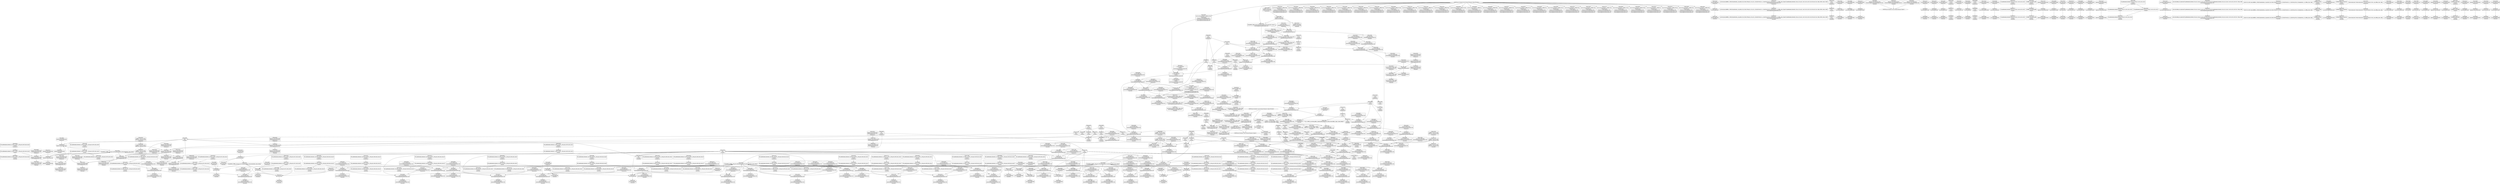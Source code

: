 digraph {
	CE0x4c54c20 [shape=record,shape=Mrecord,label="{CE0x4c54c20|apparmor_task_setrlimit:tmp1|*SummSink*}"]
	CE0x4c7ac60 [shape=record,shape=Mrecord,label="{CE0x4c7ac60|aa_cred_profile:entry|*SummSink*}"]
	CE0x4cb2130 [shape=record,shape=Mrecord,label="{CE0x4cb2130|_call_void_asm_sideeffect_1:_09ud2_0A.pushsection___bug_table,_22a_22_0A2:_09.long_1b_-_2b,_$_0:c_-_2b_0A_09.word_$_1:c_,_0_0A_09.org_2b+$_2:c_0A.popsection_,_i,i,i,_dirflag_,_fpsr_,_flags_(i8*_getelementptr_inbounds_(_36_x_i8_,_36_x_i8_*_.str12,_i32_0,_i32_0),_i32_100,_i64_12)_#2,_!dbg_!15490,_!srcloc_!15493|security/apparmor/include/context.h,100|*SummSource*}"]
	CE0x4c6f5b0 [shape=record,shape=Mrecord,label="{CE0x4c6f5b0|i64_4|*Constant*}"]
	CE0x4c97b20 [shape=record,shape=Mrecord,label="{CE0x4c97b20|44:_i32,_48:_i16,_128:_i8*,_:_CMRE_44,48_|*MultipleSource*|Function::aa_cred_profile&Arg::cred::|security/apparmor/include/context.h,138|security/apparmor/include/context.h,99}"]
	CE0x4cae250 [shape=record,shape=Mrecord,label="{CE0x4cae250|i64_12|*Constant*|*SummSink*}"]
	CE0x4cb1500 [shape=record,shape=Mrecord,label="{CE0x4cb1500|aa_cred_profile:tmp20|security/apparmor/include/context.h,100}"]
	CE0x4caebb0 [shape=record,shape=Mrecord,label="{CE0x4caebb0|aa_cred_profile:tmp23|security/apparmor/include/context.h,100}"]
	CE0x4cc8930 [shape=record,shape=Mrecord,label="{CE0x4cc8930|GLOBAL:llvm.expect.i64|*Constant*}"]
	CE0x4c6d900 [shape=record,shape=Mrecord,label="{CE0x4c6d900|__aa_current_profile:tmp2}"]
	CE0x4c863d0 [shape=record,shape=Mrecord,label="{CE0x4c863d0|__aa_current_profile:tmp|*SummSource*}"]
	CE0x4c57b90 [shape=record,shape=Mrecord,label="{CE0x4c57b90|i64*_getelementptr_inbounds_(_11_x_i64_,_11_x_i64_*___llvm_gcov_ctr58,_i64_0,_i64_0)|*Constant*}"]
	CE0x4cbe610 [shape=record,shape=Mrecord,label="{CE0x4cbe610|aa_cred_profile:tobool1|security/apparmor/include/context.h,100|*SummSink*}"]
	CE0x4ca1970 [shape=record,shape=Mrecord,label="{CE0x4ca1970|aa_cred_profile:profile11|security/apparmor/include/context.h,101|*SummSource*}"]
	CE0x4c71950 [shape=record,shape=Mrecord,label="{CE0x4c71950|__aa_current_profile:tmp11|security/apparmor/include/context.h,138}"]
	CE0x4c82be0 [shape=record,shape=Mrecord,label="{CE0x4c82be0|__aa_current_profile:tmp19|security/apparmor/include/context.h,138|*SummSink*}"]
	CE0x4c547b0 [shape=record,shape=Mrecord,label="{CE0x4c547b0|apparmor_task_setrlimit:tmp8|security/apparmor/lsm.c,613|*SummSource*}"]
	CE0x4c6a570 [shape=record,shape=Mrecord,label="{CE0x4c6a570|apparmor_task_setrlimit:tmp3|security/apparmor/lsm.c,612|*SummSink*}"]
	CE0x4c5fec0 [shape=record,shape=Mrecord,label="{CE0x4c5fec0|apparmor_task_setrlimit:tmp|*SummSink*}"]
	CE0x4c52c40 [shape=record,shape=Mrecord,label="{CE0x4c52c40|i64_0|*Constant*|*SummSink*}"]
	CE0x4c7d8f0 [shape=record,shape=Mrecord,label="{CE0x4c7d8f0|__aa_current_profile:tmp14|security/apparmor/include/context.h,138|*SummSink*}"]
	CE0x4caeef0 [shape=record,shape=Mrecord,label="{CE0x4caeef0|aa_cred_profile:tmp23|security/apparmor/include/context.h,100|*SummSource*}"]
	CE0x4c53660 [shape=record,shape=Mrecord,label="{CE0x4c53660|__aa_current_profile:bb|*SummSink*}"]
	CE0x4c74020 [shape=record,shape=Mrecord,label="{CE0x4c74020|__aa_current_profile:tobool1|security/apparmor/include/context.h,138}"]
	CE0x4c6bfb0 [shape=record,shape=Mrecord,label="{CE0x4c6bfb0|__aa_current_profile:if.then|*SummSource*}"]
	CE0x4c84670 [shape=record,shape=Mrecord,label="{CE0x4c84670|i64*_getelementptr_inbounds_(_11_x_i64_,_11_x_i64_*___llvm_gcov_ctr58,_i64_0,_i64_9)|*Constant*}"]
	CE0x4ca5580 [shape=record,shape=Mrecord,label="{CE0x4ca5580|aa_cred_profile:do.body5}"]
	CE0x4c58270 [shape=record,shape=Mrecord,label="{CE0x4c58270|GLOBAL:__llvm_gcov_ctr105|Global_var:__llvm_gcov_ctr105|*SummSink*}"]
	CE0x4c9fc40 [shape=record,shape=Mrecord,label="{CE0x4c9fc40|apparmor_task_setrlimit:new_rlim|Function::apparmor_task_setrlimit&Arg::new_rlim::|*SummSink*}"]
	CE0x4c735a0 [shape=record,shape=Mrecord,label="{CE0x4c735a0|apparmor_task_setrlimit:tmp10|security/apparmor/lsm.c,615}"]
	CE0x4c6be60 [shape=record,shape=Mrecord,label="{CE0x4c6be60|__aa_current_profile:if.then}"]
	CE0x4cb4d80 [shape=record,shape=Mrecord,label="{CE0x4cb4d80|aa_cred_profile:do.cond|*SummSink*}"]
	CE0x4ca63a0 [shape=record,shape=Mrecord,label="{CE0x4ca63a0|i32_22|*Constant*|*SummSink*}"]
	CE0x4c5fe50 [shape=record,shape=Mrecord,label="{CE0x4c5fe50|i64_1|*Constant*|*SummSource*}"]
	CE0x4ca5820 [shape=record,shape=Mrecord,label="{CE0x4ca5820|aa_cred_profile:tmp4|*LoadInst*|security/apparmor/include/context.h,99|*SummSink*}"]
	CE0x4c6f410 [shape=record,shape=Mrecord,label="{CE0x4c6f410|__aa_current_profile:tmp10|security/apparmor/include/context.h,138}"]
	CE0x4ca6860 [shape=record,shape=Mrecord,label="{CE0x4ca6860|i64*_getelementptr_inbounds_(_2_x_i64_,_2_x_i64_*___llvm_gcov_ctr112,_i64_0,_i64_0)|*Constant*|*SummSink*}"]
	CE0x4cb5fe0 [shape=record,shape=Mrecord,label="{CE0x4cb5fe0|aa_cred_profile:security|security/apparmor/include/context.h,99|*SummSource*}"]
	CE0x4c6dcf0 [shape=record,shape=Mrecord,label="{CE0x4c6dcf0|__aa_current_profile:tmp3}"]
	CE0x4cc1160 [shape=record,shape=Mrecord,label="{CE0x4cc1160|aa_cred_profile:tmp9|security/apparmor/include/context.h,100}"]
	CE0x4cbee60 [shape=record,shape=Mrecord,label="{CE0x4cbee60|aa_cred_profile:lnot|security/apparmor/include/context.h,100|*SummSink*}"]
	CE0x4caf1d0 [shape=record,shape=Mrecord,label="{CE0x4caf1d0|i64*_getelementptr_inbounds_(_16_x_i64_,_16_x_i64_*___llvm_gcov_ctr46,_i64_0,_i64_10)|*Constant*}"]
	CE0x4c76c20 [shape=record,shape=Mrecord,label="{CE0x4c76c20|__aa_current_profile:bb}"]
	CE0x4c57330 [shape=record,shape=Mrecord,label="{CE0x4c57330|aa_cred_profile:tmp1|*SummSink*}"]
	CE0x4c65d10 [shape=record,shape=Mrecord,label="{CE0x4c65d10|GLOBAL:__llvm_gcov_ctr105|Global_var:__llvm_gcov_ctr105|*SummSource*}"]
	CE0x4c65640 [shape=record,shape=Mrecord,label="{CE0x4c65640|i32_0|*Constant*}"]
	CE0x4c83e20 [shape=record,shape=Mrecord,label="{CE0x4c83e20|i64*_getelementptr_inbounds_(_16_x_i64_,_16_x_i64_*___llvm_gcov_ctr46,_i64_0,_i64_7)|*Constant*|*SummSource*}"]
	CE0x4c553c0 [shape=record,shape=Mrecord,label="{CE0x4c553c0|apparmor_task_setrlimit:tmp7|security/apparmor/lsm.c,613|*SummSink*}"]
	CE0x4c6cad0 [shape=record,shape=Mrecord,label="{CE0x4c6cad0|i64*_getelementptr_inbounds_(_16_x_i64_,_16_x_i64_*___llvm_gcov_ctr46,_i64_0,_i64_1)|*Constant*|*SummSource*}"]
	CE0x4cb6210 [shape=record,shape=Mrecord,label="{CE0x4cb6210|i32_0|*Constant*}"]
	CE0x4c5cc20 [shape=record,shape=Mrecord,label="{CE0x4c5cc20|aa_cred_profile:do.body5|*SummSource*}"]
	CE0x4cd2c10 [shape=record,shape=Mrecord,label="{CE0x4cd2c10|apparmor_task_setrlimit:resource|Function::apparmor_task_setrlimit&Arg::resource::|*SummSink*}"]
	CE0x4c6a080 [shape=record,shape=Mrecord,label="{CE0x4c6a080|apparmor_task_setrlimit:tmp9|security/apparmor/lsm.c,615|*SummSource*}"]
	CE0x4c50710 [shape=record,shape=Mrecord,label="{CE0x4c50710|apparmor_task_setrlimit:tmp|*SummSource*}"]
	CE0x4c986d0 [shape=record,shape=Mrecord,label="{CE0x4c986d0|aa_cred_profile:profile|security/apparmor/include/context.h,100|*SummSink*}"]
	CE0x4c98f60 [shape=record,shape=Mrecord,label="{CE0x4c98f60|%struct.aa_profile*_null|*Constant*}"]
	CE0x4c78e10 [shape=record,shape=Mrecord,label="{CE0x4c78e10|GLOBAL:current_task|Global_var:current_task|*SummSink*}"]
	CE0x4c7d7f0 [shape=record,shape=Mrecord,label="{CE0x4c7d7f0|__aa_current_profile:tmp14|security/apparmor/include/context.h,138|*SummSource*}"]
	CE0x4caf540 [shape=record,shape=Mrecord,label="{CE0x4caf540|i64*_getelementptr_inbounds_(_16_x_i64_,_16_x_i64_*___llvm_gcov_ctr46,_i64_0,_i64_10)|*Constant*|*SummSource*}"]
	CE0x4c48810 [shape=record,shape=Mrecord,label="{CE0x4c48810|i32_11|*Constant*|*SummSource*}"]
	CE0x4c70430 [shape=record,shape=Mrecord,label="{CE0x4c70430|__aa_current_profile:call3|security/apparmor/include/context.h,138}"]
	CE0x4c6b640 [shape=record,shape=Mrecord,label="{CE0x4c6b640|__aa_current_profile:tmp1|*SummSource*}"]
	CE0x4ca5370 [shape=record,shape=Mrecord,label="{CE0x4ca5370|aa_cred_profile:if.end|*SummSource*}"]
	CE0x4cbf630 [shape=record,shape=Mrecord,label="{CE0x4cbf630|aa_cred_profile:lor.rhs|*SummSink*}"]
	CE0x4c64d70 [shape=record,shape=Mrecord,label="{CE0x4c64d70|__aa_current_profile:tmp3|*SummSink*}"]
	CE0x4c87740 [shape=record,shape=Mrecord,label="{CE0x4c87740|i64_3|*Constant*}"]
	CE0x4c6fa30 [shape=record,shape=Mrecord,label="{CE0x4c6fa30|44:_i32,_48:_i16,_128:_i8*,_:_CMRE_88,89_|*MultipleSource*|Function::aa_cred_profile&Arg::cred::|security/apparmor/include/context.h,138|security/apparmor/include/context.h,99}"]
	CE0x4c94a70 [shape=record,shape=Mrecord,label="{CE0x4c94a70|aa_cred_profile:tmp4|*LoadInst*|security/apparmor/include/context.h,99|*SummSource*}"]
	CE0x4cb6920 [shape=record,shape=Mrecord,label="{CE0x4cb6920|44:_i32,_48:_i16,_128:_i8*,_:_CMRE_168,176_|*MultipleSource*|Function::aa_cred_profile&Arg::cred::|security/apparmor/include/context.h,138|security/apparmor/include/context.h,99}"]
	CE0x4c47e70 [shape=record,shape=Mrecord,label="{CE0x4c47e70|i32_138|*Constant*}"]
	CE0x4c65f20 [shape=record,shape=Mrecord,label="{CE0x4c65f20|_call_void_mcount()_#2|*SummSink*}"]
	CE0x4c755f0 [shape=record,shape=Mrecord,label="{CE0x4c755f0|__aa_current_profile:tmp5|security/apparmor/include/context.h,138|*SummSink*}"]
	CE0x4cb5340 [shape=record,shape=Mrecord,label="{CE0x4cb5340|aa_cred_profile:bb|*SummSource*}"]
	CE0x4c9bda0 [shape=record,shape=Mrecord,label="{CE0x4c9bda0|aa_cred_profile:tmp30|security/apparmor/include/context.h,100}"]
	CE0x4cb3bd0 [shape=record,shape=Mrecord,label="{CE0x4cb3bd0|i32_100|*Constant*|*SummSource*}"]
	CE0x4c7de50 [shape=record,shape=Mrecord,label="{CE0x4c7de50|i1_true|*Constant*|*SummSource*}"]
	CE0x4c52170 [shape=record,shape=Mrecord,label="{CE0x4c52170|apparmor_task_setrlimit:mode|security/apparmor/lsm.c,612|*SummSource*}"]
	CE0x4c76bb0 [shape=record,shape=Mrecord,label="{CE0x4c76bb0|__aa_current_profile:do.body|*SummSink*}"]
	CE0x4c846e0 [shape=record,shape=Mrecord,label="{CE0x4c846e0|i64*_getelementptr_inbounds_(_11_x_i64_,_11_x_i64_*___llvm_gcov_ctr58,_i64_0,_i64_9)|*Constant*|*SummSource*}"]
	CE0x4c87d20 [shape=record,shape=Mrecord,label="{CE0x4c87d20|__aa_current_profile:tmp4|security/apparmor/include/context.h,138|*SummSink*}"]
	CE0x4c9cea0 [shape=record,shape=Mrecord,label="{CE0x4c9cea0|aa_cred_profile:tmp27|security/apparmor/include/context.h,100}"]
	CE0x4cafd30 [shape=record,shape=Mrecord,label="{CE0x4cafd30|aa_cred_profile:tmp24|security/apparmor/include/context.h,100|*SummSink*}"]
	CE0x4cc0fc0 [shape=record,shape=Mrecord,label="{CE0x4cc0fc0|aa_cred_profile:lor.rhs|*SummSource*}"]
	CE0x4c76b10 [shape=record,shape=Mrecord,label="{CE0x4c76b10|__aa_current_profile:do.body|*SummSource*}"]
	CE0x4cc09c0 [shape=record,shape=Mrecord,label="{CE0x4cc09c0|aa_cred_profile:conv|security/apparmor/include/context.h,100|*SummSink*}"]
	CE0x4c73d20 [shape=record,shape=Mrecord,label="{CE0x4c73d20|__aa_current_profile:tmp8|security/apparmor/include/context.h,138}"]
	CE0x4c4f850 [shape=record,shape=Mrecord,label="{CE0x4c4f850|__aa_current_profile:entry|*SummSink*}"]
	CE0x4c82250 [shape=record,shape=Mrecord,label="{CE0x4c82250|i8*_getelementptr_inbounds_(_45_x_i8_,_45_x_i8_*_.str14,_i32_0,_i32_0)|*Constant*|*SummSink*}"]
	CE0x4c531a0 [shape=record,shape=Mrecord,label="{CE0x4c531a0|apparmor_task_setrlimit:cmp|security/apparmor/lsm.c,612|*SummSink*}"]
	CE0x4c5a8b0 [shape=record,shape=Mrecord,label="{CE0x4c5a8b0|i64*_getelementptr_inbounds_(_16_x_i64_,_16_x_i64_*___llvm_gcov_ctr46,_i64_0,_i64_14)|*Constant*}"]
	CE0x4c55c00 [shape=record,shape=Mrecord,label="{CE0x4c55c00|i64*_getelementptr_inbounds_(_5_x_i64_,_5_x_i64_*___llvm_gcov_ctr105,_i64_0,_i64_0)|*Constant*|*SummSink*}"]
	CE0x4cc9b50 [shape=record,shape=Mrecord,label="{CE0x4cc9b50|i64_6|*Constant*|*SummSource*}"]
	CE0x4cc3cc0 [shape=record,shape=Mrecord,label="{CE0x4cc3cc0|aa_cred_profile:lor.rhs}"]
	CE0x4c53390 [shape=record,shape=Mrecord,label="{CE0x4c53390|GLOBAL:__aa_current_profile|*Constant*|*SummSource*}"]
	CE0x4c4c790 [shape=record,shape=Mrecord,label="{CE0x4c4c790|apparmor_task_setrlimit:if.end|*SummSource*}"]
	CE0x4c97fa0 [shape=record,shape=Mrecord,label="{CE0x4c97fa0|44:_i32,_48:_i16,_128:_i8*,_:_CMRE_52,56_|*MultipleSource*|Function::aa_cred_profile&Arg::cred::|security/apparmor/include/context.h,138|security/apparmor/include/context.h,99}"]
	CE0x4cbdd90 [shape=record,shape=Mrecord,label="{CE0x4cbdd90|aa_cred_profile:do.body6|*SummSource*}"]
	CE0x4c710a0 [shape=record,shape=Mrecord,label="{CE0x4c710a0|__aa_current_profile:tmp9|security/apparmor/include/context.h,138}"]
	CE0x4c78850 [shape=record,shape=Mrecord,label="{CE0x4c78850|GLOBAL:current_task|Global_var:current_task|*SummSource*}"]
	CE0x4c799d0 [shape=record,shape=Mrecord,label="{CE0x4c799d0|get_current:entry|*SummSink*}"]
	CE0x4c651a0 [shape=record,shape=Mrecord,label="{CE0x4c651a0|_call_void_mcount()_#2|*SummSink*}"]
	CE0x4c96060 [shape=record,shape=Mrecord,label="{CE0x4c96060|%struct.aa_profile*_null|*Constant*|*SummSink*}"]
	CE0x4c99c70 [shape=record,shape=Mrecord,label="{CE0x4c99c70|aa_cred_profile:tmp25|security/apparmor/include/context.h,100|*SummSource*}"]
	CE0x4c7c750 [shape=record,shape=Mrecord,label="{CE0x4c7c750|__aa_current_profile:cred|security/apparmor/include/context.h,138|*SummSink*}"]
	CE0x4c9de90 [shape=record,shape=Mrecord,label="{CE0x4c9de90|aa_cred_profile:tmp28|security/apparmor/include/context.h,100|*SummSource*}"]
	CE0x4c76aa0 [shape=record,shape=Mrecord,label="{CE0x4c76aa0|__aa_current_profile:do.body}"]
	CE0x4c768a0 [shape=record,shape=Mrecord,label="{CE0x4c768a0|GLOBAL:__aa_current_profile.__warned|Global_var:__aa_current_profile.__warned|*SummSink*}"]
	CE0x4cb4690 [shape=record,shape=Mrecord,label="{CE0x4cb4690|aa_cred_profile:tobool|security/apparmor/include/context.h,100|*SummSink*}"]
	CE0x4c6bc10 [shape=record,shape=Mrecord,label="{CE0x4c6bc10|aa_cred_profile:tmp2|*SummSink*}"]
	CE0x4cb22b0 [shape=record,shape=Mrecord,label="{CE0x4cb22b0|_call_void_asm_sideeffect_1:_09ud2_0A.pushsection___bug_table,_22a_22_0A2:_09.long_1b_-_2b,_$_0:c_-_2b_0A_09.word_$_1:c_,_0_0A_09.org_2b+$_2:c_0A.popsection_,_i,i,i,_dirflag_,_fpsr_,_flags_(i8*_getelementptr_inbounds_(_36_x_i8_,_36_x_i8_*_.str12,_i32_0,_i32_0),_i32_100,_i64_12)_#2,_!dbg_!15490,_!srcloc_!15493|security/apparmor/include/context.h,100|*SummSink*}"]
	CE0x4c51e00 [shape=record,shape=Mrecord,label="{CE0x4c51e00|apparmor_task_setrlimit:tmp6|security/apparmor/lsm.c,612}"]
	CE0x4c71dc0 [shape=record,shape=Mrecord,label="{CE0x4c71dc0|__aa_current_profile:tmp11|security/apparmor/include/context.h,138|*SummSink*}"]
	CE0x4c82b70 [shape=record,shape=Mrecord,label="{CE0x4c82b70|__aa_current_profile:tmp19|security/apparmor/include/context.h,138|*SummSource*}"]
	CE0x4cb4af0 [shape=record,shape=Mrecord,label="{CE0x4cb4af0|%struct.aa_task_cxt*_null|*Constant*}"]
	CE0x4cc9900 [shape=record,shape=Mrecord,label="{CE0x4cc9900|i64_6|*Constant*}"]
	CE0x4c73070 [shape=record,shape=Mrecord,label="{CE0x4c73070|__aa_current_profile:tmp}"]
	CE0x4cc4060 [shape=record,shape=Mrecord,label="{CE0x4cc4060|44:_i32,_48:_i16,_128:_i8*,_:_CMRE_32,36_|*MultipleSource*|Function::aa_cred_profile&Arg::cred::|security/apparmor/include/context.h,138|security/apparmor/include/context.h,99}"]
	CE0x4c55f20 [shape=record,shape=Mrecord,label="{CE0x4c55f20|i32_0|*Constant*|*SummSource*}"]
	CE0x4befa10 [shape=record,shape=Mrecord,label="{CE0x4befa10|_ret_%struct.aa_profile*_%call4,_!dbg_!15494|security/apparmor/include/context.h,138|*SummSink*}"]
	CE0x4c51900 [shape=record,shape=Mrecord,label="{CE0x4c51900|apparmor_task_setrlimit:call|security/apparmor/lsm.c,609|*SummSource*}"]
	CE0x4c870a0 [shape=record,shape=Mrecord,label="{CE0x4c870a0|i64_1|*Constant*}"]
	CE0x4cb65e0 [shape=record,shape=Mrecord,label="{CE0x4cb65e0|aa_cred_profile:if.then|*SummSink*}"]
	CE0x4cbde60 [shape=record,shape=Mrecord,label="{CE0x4cbde60|aa_cred_profile:do.body6|*SummSink*}"]
	CE0x4cb5890 [shape=record,shape=Mrecord,label="{CE0x4cb5890|aa_cred_profile:tmp7|security/apparmor/include/context.h,100|*SummSource*}"]
	CE0x4cb1570 [shape=record,shape=Mrecord,label="{CE0x4cb1570|aa_cred_profile:tmp20|security/apparmor/include/context.h,100|*SummSource*}"]
	CE0x4c97d60 [shape=record,shape=Mrecord,label="{CE0x4c97d60|44:_i32,_48:_i16,_128:_i8*,_:_CMRE_48,52_|*MultipleSource*|Function::aa_cred_profile&Arg::cred::|security/apparmor/include/context.h,138|security/apparmor/include/context.h,99}"]
	CE0x4c98550 [shape=record,shape=Mrecord,label="{CE0x4c98550|aa_cred_profile:profile|security/apparmor/include/context.h,100|*SummSource*}"]
	CE0x4c9c660 [shape=record,shape=Mrecord,label="{CE0x4c9c660|i64*_getelementptr_inbounds_(_16_x_i64_,_16_x_i64_*___llvm_gcov_ctr46,_i64_0,_i64_15)|*Constant*}"]
	CE0x4c838f0 [shape=record,shape=Mrecord,label="{CE0x4c838f0|aa_cred_profile:tmp17|security/apparmor/include/context.h,100|*SummSink*}"]
	CE0x4cb45b0 [shape=record,shape=Mrecord,label="{CE0x4cb45b0|aa_cred_profile:tobool|security/apparmor/include/context.h,100|*SummSource*}"]
	CE0x4c99480 [shape=record,shape=Mrecord,label="{CE0x4c99480|i64*_getelementptr_inbounds_(_16_x_i64_,_16_x_i64_*___llvm_gcov_ctr46,_i64_0,_i64_1)|*Constant*}"]
	CE0x4cbeb40 [shape=record,shape=Mrecord,label="{CE0x4cbeb40|aa_cred_profile:lnot|security/apparmor/include/context.h,100|*SummSource*}"]
	CE0x4c99ad0 [shape=record,shape=Mrecord,label="{CE0x4c99ad0|aa_cred_profile:tmp25|security/apparmor/include/context.h,100}"]
	CE0x4ca0ca0 [shape=record,shape=Mrecord,label="{CE0x4ca0ca0|aa_cred_profile:tmp32|security/apparmor/include/context.h,101}"]
	CE0x4c530c0 [shape=record,shape=Mrecord,label="{CE0x4c530c0|apparmor_task_setrlimit:cmp|security/apparmor/lsm.c,612|*SummSource*}"]
	CE0x4c65960 [shape=record,shape=Mrecord,label="{CE0x4c65960|aa_cred_profile:do.end10|*SummSink*}"]
	CE0x4cb64f0 [shape=record,shape=Mrecord,label="{CE0x4cb64f0|aa_cred_profile:if.then|*SummSource*}"]
	CE0x4c71f40 [shape=record,shape=Mrecord,label="{CE0x4c71f40|__aa_current_profile:tmp12|security/apparmor/include/context.h,138}"]
	CE0x4c97550 [shape=record,shape=Mrecord,label="{CE0x4c97550|aa_cred_profile:tmp3|*SummSink*}"]
	CE0x4c840d0 [shape=record,shape=Mrecord,label="{CE0x4c840d0|__aa_current_profile:tmp20|security/apparmor/include/context.h,138|*SummSource*}"]
	CE0x4c4cc60 [shape=record,shape=Mrecord,label="{CE0x4c4cc60|apparmor_task_setrlimit:if.then|*SummSource*}"]
	CE0x4c81720 [shape=record,shape=Mrecord,label="{CE0x4c81720|i8_1|*Constant*|*SummSink*}"]
	CE0x4c9cab0 [shape=record,shape=Mrecord,label="{CE0x4c9cab0|aa_cred_profile:tmp26|security/apparmor/include/context.h,100}"]
	CE0x4c7f3b0 [shape=record,shape=Mrecord,label="{CE0x4c7f3b0|i8*_getelementptr_inbounds_(_36_x_i8_,_36_x_i8_*_.str12,_i32_0,_i32_0)|*Constant*|*SummSink*}"]
	CE0x4c5b330 [shape=record,shape=Mrecord,label="{CE0x4c5b330|apparmor_task_setrlimit:tmp1}"]
	CE0x4c55eb0 [shape=record,shape=Mrecord,label="{CE0x4c55eb0|i32_0|*Constant*|*SummSink*}"]
	CE0x4cb1dc0 [shape=record,shape=Mrecord,label="{CE0x4cb1dc0|_call_void_asm_sideeffect_1:_09ud2_0A.pushsection___bug_table,_22a_22_0A2:_09.long_1b_-_2b,_$_0:c_-_2b_0A_09.word_$_1:c_,_0_0A_09.org_2b+$_2:c_0A.popsection_,_i,i,i,_dirflag_,_fpsr_,_flags_(i8*_getelementptr_inbounds_(_36_x_i8_,_36_x_i8_*_.str12,_i32_0,_i32_0),_i32_100,_i64_12)_#2,_!dbg_!15490,_!srcloc_!15493|security/apparmor/include/context.h,100}"]
	CE0x4c6f290 [shape=record,shape=Mrecord,label="{CE0x4c6f290|i64_5|*Constant*|*SummSink*}"]
	CE0x4c7dab0 [shape=record,shape=Mrecord,label="{CE0x4c7dab0|i1_true|*Constant*}"]
	CE0x4cc2e30 [shape=record,shape=Mrecord,label="{CE0x4cc2e30|aa_cred_profile:tmp10|security/apparmor/include/context.h,100|*SummSink*}"]
	CE0x4c64cd0 [shape=record,shape=Mrecord,label="{CE0x4c64cd0|__aa_current_profile:tmp3|*SummSource*}"]
	CE0x4c697d0 [shape=record,shape=Mrecord,label="{CE0x4c697d0|apparmor_task_setrlimit:error.0|*SummSource*}"]
	CE0x4c554d0 [shape=record,shape=Mrecord,label="{CE0x4c554d0|i64*_getelementptr_inbounds_(_5_x_i64_,_5_x_i64_*___llvm_gcov_ctr105,_i64_0,_i64_3)|*Constant*}"]
	CE0x4c75580 [shape=record,shape=Mrecord,label="{CE0x4c75580|__aa_current_profile:tmp5|security/apparmor/include/context.h,138|*SummSource*}"]
	CE0x4c74a00 [shape=record,shape=Mrecord,label="{CE0x4c74a00|__aa_current_profile:land.lhs.true|*SummSource*}"]
	CE0x4c5d2a0 [shape=record,shape=Mrecord,label="{CE0x4c5d2a0|get_current:tmp3|*SummSource*}"]
	CE0x4cb3900 [shape=record,shape=Mrecord,label="{CE0x4cb3900|i32_100|*Constant*}"]
	CE0x4cb5480 [shape=record,shape=Mrecord,label="{CE0x4cb5480|aa_cred_profile:bb|*SummSink*}"]
	CE0x4cb3d50 [shape=record,shape=Mrecord,label="{CE0x4cb3d50|i32_100|*Constant*|*SummSink*}"]
	CE0x4cbf880 [shape=record,shape=Mrecord,label="{CE0x4cbf880|aa_cred_profile:lnot2|security/apparmor/include/context.h,100|*SummSink*}"]
	CE0x4cc9060 [shape=record,shape=Mrecord,label="{CE0x4cc9060|aa_cred_profile:expval|security/apparmor/include/context.h,100|*SummSource*}"]
	CE0x4c57250 [shape=record,shape=Mrecord,label="{CE0x4c57250|aa_cred_profile:tmp1}"]
	CE0x4c81d60 [shape=record,shape=Mrecord,label="{CE0x4c81d60|_call_void_lockdep_rcu_suspicious(i8*_getelementptr_inbounds_(_36_x_i8_,_36_x_i8_*_.str12,_i32_0,_i32_0),_i32_138,_i8*_getelementptr_inbounds_(_45_x_i8_,_45_x_i8_*_.str14,_i32_0,_i32_0))_#7,_!dbg_!15483|security/apparmor/include/context.h,138|*SummSource*}"]
	CE0x4cca210 [shape=record,shape=Mrecord,label="{CE0x4cca210|aa_cred_profile:tmp14|security/apparmor/include/context.h,100|*SummSink*}"]
	CE0x4c7d310 [shape=record,shape=Mrecord,label="{CE0x4c7d310|__aa_current_profile:tmp13|security/apparmor/include/context.h,138|*SummSink*}"]
	CE0x4c72ba0 [shape=record,shape=Mrecord,label="{CE0x4c72ba0|i64*_getelementptr_inbounds_(_11_x_i64_,_11_x_i64_*___llvm_gcov_ctr58,_i64_0,_i64_6)|*Constant*|*SummSink*}"]
	CE0x4c51f00 [shape=record,shape=Mrecord,label="{CE0x4c51f00|apparmor_task_setrlimit:tmp6|security/apparmor/lsm.c,612|*SummSource*}"]
	CE0x4cc9740 [shape=record,shape=Mrecord,label="{CE0x4cc9740|aa_cred_profile:tobool4|security/apparmor/include/context.h,100|*SummSink*}"]
	CE0x4cc4360 [shape=record,shape=Mrecord,label="{CE0x4cc4360|44:_i32,_48:_i16,_128:_i8*,_:_CMRE_40,44_|*MultipleSource*|Function::aa_cred_profile&Arg::cred::|security/apparmor/include/context.h,138|security/apparmor/include/context.h,99}"]
	CE0x4c79910 [shape=record,shape=Mrecord,label="{CE0x4c79910|get_current:entry|*SummSource*}"]
	CE0x4c69110 [shape=record,shape=Mrecord,label="{CE0x4c69110|apparmor_task_setrlimit:call1|security/apparmor/lsm.c,613}"]
	CE0x4c6ec70 [shape=record,shape=Mrecord,label="{CE0x4c6ec70|__aa_current_profile:tobool1|security/apparmor/include/context.h,138|*SummSink*}"]
	CE0x4caace0 [shape=record,shape=Mrecord,label="{CE0x4caace0|%struct.aa_task_cxt*_null|*Constant*|*SummSink*}"]
	CE0x4c99190 [shape=record,shape=Mrecord,label="{CE0x4c99190|i64*_getelementptr_inbounds_(_2_x_i64_,_2_x_i64_*___llvm_gcov_ctr112,_i64_0,_i64_1)|*Constant*|*SummSource*}"]
	CE0x4ca5470 [shape=record,shape=Mrecord,label="{CE0x4ca5470|aa_cred_profile:if.end|*SummSink*}"]
	CE0x4c9d1e0 [shape=record,shape=Mrecord,label="{CE0x4c9d1e0|aa_cred_profile:tmp27|security/apparmor/include/context.h,100|*SummSink*}"]
	"CONST[source:2(external),value:2(dynamic)][purpose:{subject}][SrcIdx:1]"
	CE0x4c7ae30 [shape=record,shape=Mrecord,label="{CE0x4c7ae30|aa_cred_profile:cred|Function::aa_cred_profile&Arg::cred::|*SummSource*}"]
	CE0x4c815c0 [shape=record,shape=Mrecord,label="{CE0x4c815c0|i8_1|*Constant*|*SummSource*}"]
	CE0x4c75c80 [shape=record,shape=Mrecord,label="{CE0x4c75c80|__aa_current_profile:tmp6|security/apparmor/include/context.h,138|*SummSink*}"]
	CE0x4cb2470 [shape=record,shape=Mrecord,label="{CE0x4cb2470|void_(i8*,_i32,_i64)*_asm_sideeffect_1:_09ud2_0A.pushsection___bug_table,_22a_22_0A2:_09.long_1b_-_2b,_$_0:c_-_2b_0A_09.word_$_1:c_,_0_0A_09.org_2b+$_2:c_0A.popsection_,_i,i,i,_dirflag_,_fpsr_,_flags_|*SummSink*}"]
	CE0x4c87c50 [shape=record,shape=Mrecord,label="{CE0x4c87c50|__aa_current_profile:tmp4|security/apparmor/include/context.h,138|*SummSource*}"]
	CE0x4c70af0 [shape=record,shape=Mrecord,label="{CE0x4c70af0|GLOBAL:get_current|*Constant*}"]
	CE0x4c6a170 [shape=record,shape=Mrecord,label="{CE0x4c6a170|i64_2|*Constant*|*SummSink*}"]
	CE0x4c95940 [shape=record,shape=Mrecord,label="{CE0x4c95940|aa_cred_profile:tmp12|security/apparmor/include/context.h,100|*SummSource*}"]
	CE0x4cc8f00 [shape=record,shape=Mrecord,label="{CE0x4cc8f00|GLOBAL:llvm.expect.i64|*Constant*|*SummSink*}"]
	CE0x4ca5260 [shape=record,shape=Mrecord,label="{CE0x4ca5260|aa_cred_profile:if.end}"]
	CE0x4cc91a0 [shape=record,shape=Mrecord,label="{CE0x4cc91a0|aa_cred_profile:tobool4|security/apparmor/include/context.h,100}"]
	CE0x4c546a0 [shape=record,shape=Mrecord,label="{CE0x4c546a0|apparmor_task_setrlimit:tmp8|security/apparmor/lsm.c,613}"]
	CE0x4c6b050 [shape=record,shape=Mrecord,label="{CE0x4c6b050|__aa_current_profile:land.lhs.true2|*SummSource*}"]
	CE0x4c65100 [shape=record,shape=Mrecord,label="{CE0x4c65100|_call_void_mcount()_#2|*SummSource*}"]
	CE0x4c7ed10 [shape=record,shape=Mrecord,label="{CE0x4c7ed10|GLOBAL:lockdep_rcu_suspicious|*Constant*|*SummSource*}"]
	CE0x4c71280 [shape=record,shape=Mrecord,label="{CE0x4c71280|__aa_current_profile:tmp9|security/apparmor/include/context.h,138|*SummSink*}"]
	CE0x4c75310 [shape=record,shape=Mrecord,label="{CE0x4c75310|GLOBAL:__llvm_gcov_ctr58|Global_var:__llvm_gcov_ctr58|*SummSink*}"]
	CE0x4c7d620 [shape=record,shape=Mrecord,label="{CE0x4c7d620|__aa_current_profile:tmp14|security/apparmor/include/context.h,138}"]
	CE0x4cb4510 [shape=record,shape=Mrecord,label="{CE0x4cb4510|i64_3|*Constant*}"]
	CE0x4aed350 [shape=record,shape=Mrecord,label="{CE0x4aed350|apparmor_task_setrlimit:call|security/apparmor/lsm.c,609|*SummSink*}"]
	CE0x4c74090 [shape=record,shape=Mrecord,label="{CE0x4c74090|__aa_current_profile:tmp8|security/apparmor/include/context.h,138|*SummSink*}"]
	CE0x4c65a70 [shape=record,shape=Mrecord,label="{CE0x4c65a70|i64*_getelementptr_inbounds_(_16_x_i64_,_16_x_i64_*___llvm_gcov_ctr46,_i64_0,_i64_0)|*Constant*}"]
	CE0x4c79070 [shape=record,shape=Mrecord,label="{CE0x4c79070|%struct.task_struct*_(%struct.task_struct**)*_asm_movq_%gs:$_1:P_,$0_,_r,im,_dirflag_,_fpsr_,_flags_|*SummSource*}"]
	CE0x4c79d20 [shape=record,shape=Mrecord,label="{CE0x4c79d20|_ret_%struct.task_struct*_%tmp4,_!dbg_!15471|./arch/x86/include/asm/current.h,14}"]
	CE0x4c9cb20 [shape=record,shape=Mrecord,label="{CE0x4c9cb20|aa_cred_profile:tmp26|security/apparmor/include/context.h,100|*SummSource*}"]
	CE0x4c53810 [shape=record,shape=Mrecord,label="{CE0x4c53810|__aa_current_profile:if.end|*SummSource*}"]
	CE0x4c721c0 [shape=record,shape=Mrecord,label="{CE0x4c721c0|__aa_current_profile:tmp12|security/apparmor/include/context.h,138|*SummSource*}"]
	CE0x4c84e90 [shape=record,shape=Mrecord,label="{CE0x4c84e90|__aa_current_profile:tmp17|security/apparmor/include/context.h,138}"]
	CE0x4cc0830 [shape=record,shape=Mrecord,label="{CE0x4cc0830|aa_cred_profile:conv|security/apparmor/include/context.h,100|*SummSource*}"]
	CE0x4c81dd0 [shape=record,shape=Mrecord,label="{CE0x4c81dd0|_call_void_lockdep_rcu_suspicious(i8*_getelementptr_inbounds_(_36_x_i8_,_36_x_i8_*_.str12,_i32_0,_i32_0),_i32_138,_i8*_getelementptr_inbounds_(_45_x_i8_,_45_x_i8_*_.str14,_i32_0,_i32_0))_#7,_!dbg_!15483|security/apparmor/include/context.h,138|*SummSink*}"]
	CE0x4c7bc50 [shape=record,shape=Mrecord,label="{CE0x4c7bc50|i64*_getelementptr_inbounds_(_2_x_i64_,_2_x_i64_*___llvm_gcov_ctr112,_i64_0,_i64_0)|*Constant*|*SummSource*}"]
	CE0x4c852f0 [shape=record,shape=Mrecord,label="{CE0x4c852f0|__aa_current_profile:tmp18|security/apparmor/include/context.h,138|*SummSource*}"]
	CE0x4c7ccc0 [shape=record,shape=Mrecord,label="{CE0x4c7ccc0|__aa_current_profile:tmp21|security/apparmor/include/context.h,138|*SummSource*}"]
	CE0x4c54920 [shape=record,shape=Mrecord,label="{CE0x4c54920|apparmor_task_setrlimit:tmp8|security/apparmor/lsm.c,613|*SummSink*}"]
	CE0x4cc3500 [shape=record,shape=Mrecord,label="{CE0x4cc3500|aa_cred_profile:profile|security/apparmor/include/context.h,100}"]
	CE0x4cc2d50 [shape=record,shape=Mrecord,label="{CE0x4cc2d50|aa_cred_profile:tmp10|security/apparmor/include/context.h,100}"]
	CE0x4c83ab0 [shape=record,shape=Mrecord,label="{CE0x4c83ab0|i64*_getelementptr_inbounds_(_16_x_i64_,_16_x_i64_*___llvm_gcov_ctr46,_i64_0,_i64_7)|*Constant*}"]
	CE0x4cb07a0 [shape=record,shape=Mrecord,label="{CE0x4cb07a0|aa_cred_profile:tmp19|security/apparmor/include/context.h,100|*SummSource*}"]
	CE0x4cca8d0 [shape=record,shape=Mrecord,label="{CE0x4cca8d0|aa_cred_profile:tmp16|security/apparmor/include/context.h,100}"]
	CE0x4c98850 [shape=record,shape=Mrecord,label="{CE0x4c98850|0:_%struct.aa_profile*,_:_CMRE_0,8_|*MultipleSource*|security/apparmor/include/context.h,99|*LoadInst*|security/apparmor/include/context.h,99|security/apparmor/include/context.h,100}"]
	CE0x4cb4c40 [shape=record,shape=Mrecord,label="{CE0x4cb4c40|%struct.aa_task_cxt*_null|*Constant*|*SummSource*}"]
	CE0x4c80f60 [shape=record,shape=Mrecord,label="{CE0x4c80f60|__aa_current_profile:tmp16|security/apparmor/include/context.h,138|*SummSource*}"]
	CE0x4cb3010 [shape=record,shape=Mrecord,label="{CE0x4cb3010|void_(i8*,_i32,_i64)*_asm_sideeffect_1:_09ud2_0A.pushsection___bug_table,_22a_22_0A2:_09.long_1b_-_2b,_$_0:c_-_2b_0A_09.word_$_1:c_,_0_0A_09.org_2b+$_2:c_0A.popsection_,_i,i,i,_dirflag_,_fpsr_,_flags_}"]
	CE0x4c5a6f0 [shape=record,shape=Mrecord,label="{CE0x4c5a6f0|aa_cred_profile:tmp29|security/apparmor/include/context.h,100|*SummSink*}"]
	CE0x4cc3c10 [shape=record,shape=Mrecord,label="{CE0x4cc3c10|aa_cred_profile:do.cond|*SummSource*}"]
	CE0x4cbf3b0 [shape=record,shape=Mrecord,label="{CE0x4cbf3b0|aa_cred_profile:lnot2|security/apparmor/include/context.h,100}"]
	CE0x4caf010 [shape=record,shape=Mrecord,label="{CE0x4caf010|aa_cred_profile:tmp23|security/apparmor/include/context.h,100|*SummSink*}"]
	CE0x4c579e0 [shape=record,shape=Mrecord,label="{CE0x4c579e0|__aa_current_profile:do.end|*SummSource*}"]
	CE0x4c78ef0 [shape=record,shape=Mrecord,label="{CE0x4c78ef0|%struct.task_struct*_(%struct.task_struct**)*_asm_movq_%gs:$_1:P_,$0_,_r,im,_dirflag_,_fpsr_,_flags_}"]
	CE0x4c55e40 [shape=record,shape=Mrecord,label="{CE0x4c55e40|i32_0|*Constant*}"]
	CE0x4c998f0 [shape=record,shape=Mrecord,label="{CE0x4c998f0|get_current:tmp2|*SummSource*}"]
	CE0x4c855b0 [shape=record,shape=Mrecord,label="{CE0x4c855b0|i64*_getelementptr_inbounds_(_11_x_i64_,_11_x_i64_*___llvm_gcov_ctr58,_i64_0,_i64_10)|*Constant*}"]
	CE0x4c785f0 [shape=record,shape=Mrecord,label="{CE0x4c785f0|get_current:tmp4|./arch/x86/include/asm/current.h,14|*SummSink*}"]
	CE0x4c861a0 [shape=record,shape=Mrecord,label="{CE0x4c861a0|i64*_getelementptr_inbounds_(_11_x_i64_,_11_x_i64_*___llvm_gcov_ctr58,_i64_0,_i64_0)|*Constant*|*SummSink*}"]
	CE0x4c826e0 [shape=record,shape=Mrecord,label="{CE0x4c826e0|i64*_getelementptr_inbounds_(_11_x_i64_,_11_x_i64_*___llvm_gcov_ctr58,_i64_0,_i64_10)|*Constant*|*SummSink*}"]
	CE0x4ca1280 [shape=record,shape=Mrecord,label="{CE0x4ca1280|aa_cred_profile:tmp33|security/apparmor/include/context.h,101}"]
	CE0x4c85d90 [shape=record,shape=Mrecord,label="{CE0x4c85d90|44:_i32,_48:_i16,_128:_i8*,_:_CMRE_120,128_|*MultipleSource*|Function::aa_cred_profile&Arg::cred::|security/apparmor/include/context.h,138|security/apparmor/include/context.h,99}"]
	CE0x4c7baf0 [shape=record,shape=Mrecord,label="{CE0x4c7baf0|get_current:bb|*SummSource*}"]
	CE0x4c6b500 [shape=record,shape=Mrecord,label="{CE0x4c6b500|aa_cred_profile:do.cond}"]
	CE0x4c69a00 [shape=record,shape=Mrecord,label="{CE0x4c69a00|i64*_getelementptr_inbounds_(_5_x_i64_,_5_x_i64_*___llvm_gcov_ctr105,_i64_0,_i64_4)|*Constant*}"]
	CE0x4c6bd70 [shape=record,shape=Mrecord,label="{CE0x4c6bd70|aa_cred_profile:tmp3|*SummSource*}"]
	CE0x4c6c180 [shape=record,shape=Mrecord,label="{CE0x4c6c180|__aa_current_profile:do.end}"]
	CE0x4c7e170 [shape=record,shape=Mrecord,label="{CE0x4c7e170|i64*_getelementptr_inbounds_(_11_x_i64_,_11_x_i64_*___llvm_gcov_ctr58,_i64_0,_i64_8)|*Constant*|*SummSink*}"]
	CE0x4cafc50 [shape=record,shape=Mrecord,label="{CE0x4cafc50|aa_cred_profile:tmp24|security/apparmor/include/context.h,100}"]
	CE0x4cc2740 [shape=record,shape=Mrecord,label="{CE0x4cc2740|44:_i32,_48:_i16,_128:_i8*,_:_CMRE_72,80_|*MultipleSource*|Function::aa_cred_profile&Arg::cred::|security/apparmor/include/context.h,138|security/apparmor/include/context.h,99}"]
	CE0x4cc2500 [shape=record,shape=Mrecord,label="{CE0x4cc2500|44:_i32,_48:_i16,_128:_i8*,_:_CMRE_64,72_|*MultipleSource*|Function::aa_cred_profile&Arg::cred::|security/apparmor/include/context.h,138|security/apparmor/include/context.h,99}"]
	CE0x4c5d340 [shape=record,shape=Mrecord,label="{CE0x4c5d340|get_current:tmp3|*SummSink*}"]
	CE0x4c50ff0 [shape=record,shape=Mrecord,label="{CE0x4c50ff0|i32_11|*Constant*|*SummSink*}"]
	CE0x4bef940 [shape=record,shape=Mrecord,label="{CE0x4bef940|_ret_%struct.aa_profile*_%call4,_!dbg_!15494|security/apparmor/include/context.h,138}"]
	CE0x4c72880 [shape=record,shape=Mrecord,label="{CE0x4c72880|i64*_getelementptr_inbounds_(_11_x_i64_,_11_x_i64_*___llvm_gcov_ctr58,_i64_0,_i64_6)|*Constant*|*SummSource*}"]
	CE0x4c95b80 [shape=record,shape=Mrecord,label="{CE0x4c95b80|aa_cred_profile:tmp12|security/apparmor/include/context.h,100|*SummSink*}"]
	CE0x4cc0050 [shape=record,shape=Mrecord,label="{CE0x4cc0050|aa_cred_profile:lnot.ext|security/apparmor/include/context.h,100}"]
	CE0x4cc41e0 [shape=record,shape=Mrecord,label="{CE0x4cc41e0|44:_i32,_48:_i16,_128:_i8*,_:_CMRE_36,40_|*MultipleSource*|Function::aa_cred_profile&Arg::cred::|security/apparmor/include/context.h,138|security/apparmor/include/context.h,99}"]
	CE0x4c701c0 [shape=record,shape=Mrecord,label="{CE0x4c701c0|_call_void_mcount()_#2|*SummSink*}"]
	CE0x4c93ba0 [shape=record,shape=Mrecord,label="{CE0x4c93ba0|44:_i32,_48:_i16,_128:_i8*,_:_CMRE_152,160_|*MultipleSource*|Function::aa_cred_profile&Arg::cred::|security/apparmor/include/context.h,138|security/apparmor/include/context.h,99}"]
	CE0x4c58200 [shape=record,shape=Mrecord,label="{CE0x4c58200|apparmor_task_setrlimit:tmp4|security/apparmor/lsm.c,612|*SummSink*}"]
	CE0x4c87910 [shape=record,shape=Mrecord,label="{CE0x4c87910|__aa_current_profile:tmp4|security/apparmor/include/context.h,138}"]
	CE0x4cae930 [shape=record,shape=Mrecord,label="{CE0x4cae930|aa_cred_profile:tmp22|security/apparmor/include/context.h,100|*SummSink*}"]
	CE0x4c79dc0 [shape=record,shape=Mrecord,label="{CE0x4c79dc0|_ret_%struct.task_struct*_%tmp4,_!dbg_!15471|./arch/x86/include/asm/current.h,14|*SummSink*}"]
	CE0x4cb63b0 [shape=record,shape=Mrecord,label="{CE0x4cb63b0|44:_i32,_48:_i16,_128:_i8*,_:_CMRE_0,4_|*MultipleSource*|Function::aa_cred_profile&Arg::cred::|security/apparmor/include/context.h,138|security/apparmor/include/context.h,99}"]
	CE0x4c6ff30 [shape=record,shape=Mrecord,label="{CE0x4c6ff30|i64_4|*Constant*|*SummSink*}"]
	CE0x4cae590 [shape=record,shape=Mrecord,label="{CE0x4cae590|i64*_getelementptr_inbounds_(_16_x_i64_,_16_x_i64_*___llvm_gcov_ctr46,_i64_0,_i64_9)|*Constant*|*SummSource*}"]
	CE0x4c6ae20 [shape=record,shape=Mrecord,label="{CE0x4c6ae20|__aa_current_profile:if.end|*SummSink*}"]
	CE0x4c582e0 [shape=record,shape=Mrecord,label="{CE0x4c582e0|apparmor_task_setrlimit:tmp4|security/apparmor/lsm.c,612|*SummSource*}"]
	CE0x4c53130 [shape=record,shape=Mrecord,label="{CE0x4c53130|i64_2|*Constant*}"]
	CE0x4c80950 [shape=record,shape=Mrecord,label="{CE0x4c80950|__aa_current_profile:tmp15|security/apparmor/include/context.h,138|*SummSource*}"]
	CE0x4c76a30 [shape=record,shape=Mrecord,label="{CE0x4c76a30|__aa_current_profile:land.lhs.true|*SummSink*}"]
	CE0x4c7a170 [shape=record,shape=Mrecord,label="{CE0x4c7a170|__aa_current_profile:call4|security/apparmor/include/context.h,138|*SummSource*}"]
	CE0x4c84840 [shape=record,shape=Mrecord,label="{CE0x4c84840|i64*_getelementptr_inbounds_(_11_x_i64_,_11_x_i64_*___llvm_gcov_ctr58,_i64_0,_i64_9)|*Constant*|*SummSink*}"]
	CE0x4c6cf30 [shape=record,shape=Mrecord,label="{CE0x4c6cf30|i64*_getelementptr_inbounds_(_11_x_i64_,_11_x_i64_*___llvm_gcov_ctr58,_i64_0,_i64_1)|*Constant*|*SummSource*}"]
	CE0x4cae850 [shape=record,shape=Mrecord,label="{CE0x4cae850|aa_cred_profile:tmp22|security/apparmor/include/context.h,100}"]
	CE0x4c50dc0 [shape=record,shape=Mrecord,label="{CE0x4c50dc0|apparmor_task_setrlimit:tmp5|security/apparmor/lsm.c,612}"]
	CE0x4c6f7b0 [shape=record,shape=Mrecord,label="{CE0x4c6f7b0|44:_i32,_48:_i16,_128:_i8*,_:_CMRE_80,88_|*MultipleSource*|Function::aa_cred_profile&Arg::cred::|security/apparmor/include/context.h,138|security/apparmor/include/context.h,99}"]
	CE0x4c809c0 [shape=record,shape=Mrecord,label="{CE0x4c809c0|__aa_current_profile:tmp15|security/apparmor/include/context.h,138|*SummSink*}"]
	CE0x4cb4e30 [shape=record,shape=Mrecord,label="{CE0x4cb4e30|aa_cred_profile:lor.end|*SummSink*}"]
	CE0x4c9da50 [shape=record,shape=Mrecord,label="{CE0x4c9da50|i64*_getelementptr_inbounds_(_16_x_i64_,_16_x_i64_*___llvm_gcov_ctr46,_i64_0,_i64_13)|*Constant*|*SummSink*}"]
	CE0x4c63240 [shape=record,shape=Mrecord,label="{CE0x4c63240|__aa_current_profile:tobool|security/apparmor/include/context.h,138|*SummSource*}"]
	CE0x4ca6330 [shape=record,shape=Mrecord,label="{CE0x4ca6330|i32_22|*Constant*|*SummSource*}"]
	CE0x4cc8b60 [shape=record,shape=Mrecord,label="{CE0x4cc8b60|aa_cred_profile:expval|security/apparmor/include/context.h,100}"]
	CE0x4c5cce0 [shape=record,shape=Mrecord,label="{CE0x4c5cce0|aa_cred_profile:do.body5|*SummSink*}"]
	CE0x4c7c500 [shape=record,shape=Mrecord,label="{CE0x4c7c500|COLLAPSED:_GCRE_current_task_external_global_%struct.task_struct*:_elem_0::|security/apparmor/include/context.h,138}"]
	CE0x4c6fc70 [shape=record,shape=Mrecord,label="{CE0x4c6fc70|44:_i32,_48:_i16,_128:_i8*,_:_CMRE_96,104_|*MultipleSource*|Function::aa_cred_profile&Arg::cred::|security/apparmor/include/context.h,138|security/apparmor/include/context.h,99}"]
	CE0x4c84f00 [shape=record,shape=Mrecord,label="{CE0x4c84f00|__aa_current_profile:tmp17|security/apparmor/include/context.h,138|*SummSource*}"]
	CE0x4cc2900 [shape=record,shape=Mrecord,label="{CE0x4cc2900|i64*_getelementptr_inbounds_(_16_x_i64_,_16_x_i64_*___llvm_gcov_ctr46,_i64_0,_i64_4)|*Constant*|*SummSink*}"]
	CE0x4c55ca0 [shape=record,shape=Mrecord,label="{CE0x4c55ca0|apparmor_task_setrlimit:bb|*SummSink*}"]
	CE0x4c50b60 [shape=record,shape=Mrecord,label="{CE0x4c50b60|apparmor_task_setrlimit:tmp2|security/apparmor/lsm.c,612|*SummSink*}"]
	CE0x4cca110 [shape=record,shape=Mrecord,label="{CE0x4cca110|aa_cred_profile:tmp14|security/apparmor/include/context.h,100|*SummSource*}"]
	CE0x4c87a90 [shape=record,shape=Mrecord,label="{CE0x4c87a90|i64_0|*Constant*}"]
	CE0x4ca68f0 [shape=record,shape=Mrecord,label="{CE0x4ca68f0|aa_cred_profile:lor.end|*SummSource*}"]
	CE0x4cca710 [shape=record,shape=Mrecord,label="{CE0x4cca710|aa_cred_profile:tmp15|security/apparmor/include/context.h,100|*SummSink*}"]
	CE0x4c70e10 [shape=record,shape=Mrecord,label="{CE0x4c70e10|get_current:tmp4|./arch/x86/include/asm/current.h,14|*SummSource*}"]
	CE0x4cb02f0 [shape=record,shape=Mrecord,label="{CE0x4cb02f0|aa_cred_profile:tmp18|security/apparmor/include/context.h,100|*SummSink*}"]
	CE0x4cb0280 [shape=record,shape=Mrecord,label="{CE0x4cb0280|aa_cred_profile:tmp18|security/apparmor/include/context.h,100|*SummSource*}"]
	CE0x4cb5900 [shape=record,shape=Mrecord,label="{CE0x4cb5900|aa_cred_profile:tmp7|security/apparmor/include/context.h,100|*SummSink*}"]
	CE0x4c6af10 [shape=record,shape=Mrecord,label="{CE0x4c6af10|__aa_current_profile:land.lhs.true2}"]
	CE0x4cb2ae0 [shape=record,shape=Mrecord,label="{CE0x4cb2ae0|i8*_getelementptr_inbounds_(_36_x_i8_,_36_x_i8_*_.str12,_i32_0,_i32_0)|*Constant*}"]
	CE0x4cae4d0 [shape=record,shape=Mrecord,label="{CE0x4cae4d0|i64*_getelementptr_inbounds_(_16_x_i64_,_16_x_i64_*___llvm_gcov_ctr46,_i64_0,_i64_9)|*Constant*}"]
	CE0x4c7b3f0 [shape=record,shape=Mrecord,label="{CE0x4c7b3f0|_ret_%struct.aa_profile*_%tmp34,_!dbg_!15510|security/apparmor/include/context.h,101}"]
	CE0x4cb5c60 [shape=record,shape=Mrecord,label="{CE0x4cb5c60|aa_cred_profile:tmp8|security/apparmor/include/context.h,100|*SummSink*}"]
	CE0x4c9d3a0 [shape=record,shape=Mrecord,label="{CE0x4c9d3a0|i64*_getelementptr_inbounds_(_16_x_i64_,_16_x_i64_*___llvm_gcov_ctr46,_i64_0,_i64_13)|*Constant*}"]
	CE0x4c5b0f0 [shape=record,shape=Mrecord,label="{CE0x4c5b0f0|aa_cred_profile:tmp8|security/apparmor/include/context.h,100|*SummSource*}"]
	CE0x4c6ac50 [shape=record,shape=Mrecord,label="{CE0x4c6ac50|aa_cred_profile:do.body|*SummSource*}"]
	CE0x4c7aa40 [shape=record,shape=Mrecord,label="{CE0x4c7aa40|GLOBAL:aa_cred_profile|*Constant*|*SummSink*}"]
	CE0x4c85fd0 [shape=record,shape=Mrecord,label="{CE0x4c85fd0|44:_i32,_48:_i16,_128:_i8*,_:_CMRE_128,136_|*MultipleSource*|Function::aa_cred_profile&Arg::cred::|security/apparmor/include/context.h,138|security/apparmor/include/context.h,99}"]
	CE0x4c6eda0 [shape=record,shape=Mrecord,label="{CE0x4c6eda0|i64_5|*Constant*}"]
	CE0x4c5d1a0 [shape=record,shape=Mrecord,label="{CE0x4c5d1a0|get_current:tmp3}"]
	CE0x4c82b00 [shape=record,shape=Mrecord,label="{CE0x4c82b00|__aa_current_profile:tmp19|security/apparmor/include/context.h,138}"]
	CE0x4cb1c00 [shape=record,shape=Mrecord,label="{CE0x4cb1c00|aa_cred_profile:tmp21|security/apparmor/include/context.h,100|*SummSink*}"]
	CE0x4cae130 [shape=record,shape=Mrecord,label="{CE0x4cae130|i64_12|*Constant*}"]
	CE0x4ca5fd0 [shape=record,shape=Mrecord,label="{CE0x4ca5fd0|get_current:tmp|*SummSource*}"]
	CE0x4c51200 [shape=record,shape=Mrecord,label="{CE0x4c51200|__aa_current_profile:tmp1}"]
	CE0x4c6d970 [shape=record,shape=Mrecord,label="{CE0x4c6d970|__aa_current_profile:tmp2|*SummSource*}"]
	CE0x4c6c0a0 [shape=record,shape=Mrecord,label="{CE0x4c6c0a0|__aa_current_profile:if.then|*SummSink*}"]
	CE0x4c571c0 [shape=record,shape=Mrecord,label="{CE0x4c571c0|aa_cred_profile:tmp|*SummSink*}"]
	CE0x4c7b040 [shape=record,shape=Mrecord,label="{CE0x4c7b040|aa_cred_profile:cred|Function::aa_cred_profile&Arg::cred::|*SummSink*}"]
	CE0x4c9de20 [shape=record,shape=Mrecord,label="{CE0x4c9de20|aa_cred_profile:tmp28|security/apparmor/include/context.h,100}"]
	CE0x4c50f80 [shape=record,shape=Mrecord,label="{CE0x4c50f80|apparmor_task_setrlimit:mode|security/apparmor/lsm.c,612}"]
	CE0x4c55350 [shape=record,shape=Mrecord,label="{CE0x4c55350|apparmor_task_setrlimit:tmp7|security/apparmor/lsm.c,613|*SummSource*}"]
	CE0x4cb4990 [shape=record,shape=Mrecord,label="{CE0x4cb4990|aa_cred_profile:tmp5|security/apparmor/include/context.h,99|*SummSource*}"]
	CE0x4c9f130 [shape=record,shape=Mrecord,label="{CE0x4c9f130|aa_cred_profile:tmp34|security/apparmor/include/context.h,101|*SummSource*}"]
	CE0x4caafd0 [shape=record,shape=Mrecord,label="{CE0x4caafd0|aa_cred_profile:tmp7|security/apparmor/include/context.h,100}"]
	CE0x4cca590 [shape=record,shape=Mrecord,label="{CE0x4cca590|aa_cred_profile:tmp15|security/apparmor/include/context.h,100|*SummSource*}"]
	CE0x4c818e0 [shape=record,shape=Mrecord,label="{CE0x4c818e0|i8*_getelementptr_inbounds_(_36_x_i8_,_36_x_i8_*_.str12,_i32_0,_i32_0)|*Constant*}"]
	CE0x4cae1a0 [shape=record,shape=Mrecord,label="{CE0x4cae1a0|i64_12|*Constant*|*SummSource*}"]
	CE0x4cbf050 [shape=record,shape=Mrecord,label="{CE0x4cbf050|aa_cred_profile:tmp13|*SummSource*}"]
	CE0x4cbecc0 [shape=record,shape=Mrecord,label="{CE0x4cbecc0|aa_cred_profile:tmp13}"]
	CE0x4cc8ce0 [shape=record,shape=Mrecord,label="{CE0x4cc8ce0|GLOBAL:llvm.expect.i64|*Constant*|*SummSource*}"]
	CE0x4c51a80 [shape=record,shape=Mrecord,label="{CE0x4c51a80|apparmor_task_setrlimit:if.end|*SummSink*}"]
	CE0x4c65d80 [shape=record,shape=Mrecord,label="{CE0x4c65d80|GLOBAL:__llvm_gcov_ctr105|Global_var:__llvm_gcov_ctr105}"]
	CE0x4c64e80 [shape=record,shape=Mrecord,label="{CE0x4c64e80|_call_void_mcount()_#2}"]
	CE0x4c850e0 [shape=record,shape=Mrecord,label="{CE0x4c850e0|__aa_current_profile:tmp18|security/apparmor/include/context.h,138}"]
	CE0x4c7c2c0 [shape=record,shape=Mrecord,label="{CE0x4c7c2c0|i32_78|*Constant*|*SummSink*}"]
	CE0x4cb1ae0 [shape=record,shape=Mrecord,label="{CE0x4cb1ae0|aa_cred_profile:tmp21|security/apparmor/include/context.h,100|*SummSource*}"]
	CE0x4cc3260 [shape=record,shape=Mrecord,label="{CE0x4cc3260|aa_cred_profile:tmp11|security/apparmor/include/context.h,100|*SummSource*}"]
	CE0x4c84f70 [shape=record,shape=Mrecord,label="{CE0x4c84f70|__aa_current_profile:tmp17|security/apparmor/include/context.h,138|*SummSink*}"]
	CE0x4c86bc0 [shape=record,shape=Mrecord,label="{CE0x4c86bc0|i32_22|*Constant*}"]
	CE0x4cafcc0 [shape=record,shape=Mrecord,label="{CE0x4cafcc0|aa_cred_profile:tmp24|security/apparmor/include/context.h,100|*SummSource*}"]
	CE0x4c99d90 [shape=record,shape=Mrecord,label="{CE0x4c99d90|aa_cred_profile:tmp25|security/apparmor/include/context.h,100|*SummSink*}"]
	CE0x4c9ebe0 [shape=record,shape=Mrecord,label="{CE0x4c9ebe0|aa_cred_profile:profile11|security/apparmor/include/context.h,101|*SummSink*}"]
	CE0x4c82170 [shape=record,shape=Mrecord,label="{CE0x4c82170|i8*_getelementptr_inbounds_(_45_x_i8_,_45_x_i8_*_.str14,_i32_0,_i32_0)|*Constant*}"]
	CE0x4cadbf0 [shape=record,shape=Mrecord,label="{CE0x4cadbf0|i64*_getelementptr_inbounds_(_16_x_i64_,_16_x_i64_*___llvm_gcov_ctr46,_i64_0,_i64_7)|*Constant*|*SummSink*}"]
	CE0x4c7d230 [shape=record,shape=Mrecord,label="{CE0x4c7d230|__aa_current_profile:tmp13|security/apparmor/include/context.h,138}"]
	CE0x4c7cb60 [shape=record,shape=Mrecord,label="{CE0x4c7cb60|__aa_current_profile:tmp21|security/apparmor/include/context.h,138}"]
	CE0x4c94f30 [shape=record,shape=Mrecord,label="{CE0x4c94f30|aa_cred_profile:tmp6|security/apparmor/include/context.h,100|*SummSource*}"]
	CE0x4c654e0 [shape=record,shape=Mrecord,label="{CE0x4c654e0|__aa_current_profile:call|security/apparmor/include/context.h,138|*SummSource*}"]
	CE0x4c54f20 [shape=record,shape=Mrecord,label="{CE0x4c54f20|i64*_getelementptr_inbounds_(_5_x_i64_,_5_x_i64_*___llvm_gcov_ctr105,_i64_0,_i64_3)|*Constant*|*SummSink*}"]
	CE0x4c6cc20 [shape=record,shape=Mrecord,label="{CE0x4c6cc20|i64*_getelementptr_inbounds_(_16_x_i64_,_16_x_i64_*___llvm_gcov_ctr46,_i64_0,_i64_1)|*Constant*|*SummSink*}"]
	CE0x4c9f290 [shape=record,shape=Mrecord,label="{CE0x4c9f290|aa_cred_profile:tmp34|security/apparmor/include/context.h,101|*SummSink*}"]
	CE0x4c75190 [shape=record,shape=Mrecord,label="{CE0x4c75190|GLOBAL:__llvm_gcov_ctr58|Global_var:__llvm_gcov_ctr58}"]
	CE0x4c48060 [shape=record,shape=Mrecord,label="{CE0x4c48060|i32_138|*Constant*|*SummSink*}"]
	CE0x4c76740 [shape=record,shape=Mrecord,label="{CE0x4c76740|GLOBAL:__aa_current_profile.__warned|Global_var:__aa_current_profile.__warned|*SummSource*}"]
	CE0x4caaf00 [shape=record,shape=Mrecord,label="{CE0x4caaf00|aa_cred_profile:tmp6|security/apparmor/include/context.h,100}"]
	CE0x4cc1500 [shape=record,shape=Mrecord,label="{CE0x4cc1500|aa_cred_profile:tmp9|security/apparmor/include/context.h,100|*SummSink*}"]
	CE0x4c569f0 [shape=record,shape=Mrecord,label="{CE0x4c569f0|apparmor_task_setrlimit:if.then|*SummSink*}"]
	CE0x4c6a820 [shape=record,shape=Mrecord,label="{CE0x4c6a820|COLLAPSED:_GCMRE___llvm_gcov_ctr46_internal_global_16_x_i64_zeroinitializer:_elem_0:default:}"]
	CE0x4cb15e0 [shape=record,shape=Mrecord,label="{CE0x4cb15e0|aa_cred_profile:tmp20|security/apparmor/include/context.h,100|*SummSink*}"]
	CE0x4c730e0 [shape=record,shape=Mrecord,label="{CE0x4c730e0|apparmor_task_setrlimit:tmp9|security/apparmor/lsm.c,615|*SummSink*}"]
	CE0x4c808e0 [shape=record,shape=Mrecord,label="{CE0x4c808e0|__aa_current_profile:tmp15|security/apparmor/include/context.h,138}"]
	CE0x4c87030 [shape=record,shape=Mrecord,label="{CE0x4c87030|get_current:tmp|*SummSink*}"]
	CE0x4cc87e0 [shape=record,shape=Mrecord,label="{CE0x4cc87e0|aa_cred_profile:bb}"]
	CE0x4cbf810 [shape=record,shape=Mrecord,label="{CE0x4cbf810|aa_cred_profile:lnot2|security/apparmor/include/context.h,100|*SummSource*}"]
	CE0x4c6aa10 [shape=record,shape=Mrecord,label="{CE0x4c6aa10|aa_cred_profile:do.body}"]
	CE0x4cb0df0 [shape=record,shape=Mrecord,label="{CE0x4cb0df0|i64*_getelementptr_inbounds_(_16_x_i64_,_16_x_i64_*___llvm_gcov_ctr46,_i64_0,_i64_8)|*Constant*|*SummSource*}"]
	CE0x4c515a0 [shape=record,shape=Mrecord,label="{CE0x4c515a0|COLLAPSED:_CRE:_elem_0::|security/apparmor/lsm.c,612}"]
	CE0x4c71630 [shape=record,shape=Mrecord,label="{CE0x4c71630|__aa_current_profile:tmp10|security/apparmor/include/context.h,138|*SummSource*}"]
	CE0x4c9a600 [shape=record,shape=Mrecord,label="{CE0x4c9a600|i64*_getelementptr_inbounds_(_16_x_i64_,_16_x_i64_*___llvm_gcov_ctr46,_i64_0,_i64_12)|*Constant*|*SummSink*}"]
	CE0x4cb51a0 [shape=record,shape=Mrecord,label="{CE0x4cb51a0|aa_cred_profile:do.end|*SummSource*}"]
	CE0x4c99f50 [shape=record,shape=Mrecord,label="{CE0x4c99f50|i64*_getelementptr_inbounds_(_16_x_i64_,_16_x_i64_*___llvm_gcov_ctr46,_i64_0,_i64_12)|*Constant*}"]
	CE0x4cb6d20 [shape=record,shape=Mrecord,label="{CE0x4cb6d20|aa_cred_profile:tmp4|*LoadInst*|security/apparmor/include/context.h,99}"]
	CE0x4c73f00 [shape=record,shape=Mrecord,label="{CE0x4c73f00|__aa_current_profile:tmp8|security/apparmor/include/context.h,138|*SummSource*}"]
	CE0x4c87600 [shape=record,shape=Mrecord,label="{CE0x4c87600|get_current:tmp1|*SummSink*}"]
	CE0x4c754f0 [shape=record,shape=Mrecord,label="{CE0x4c754f0|GLOBAL:__llvm_gcov_ctr58|Global_var:__llvm_gcov_ctr58|*SummSource*}"]
	CE0x4c85910 [shape=record,shape=Mrecord,label="{CE0x4c85910|44:_i32,_48:_i16,_128:_i8*,_:_CMRE_104,112_|*MultipleSource*|Function::aa_cred_profile&Arg::cred::|security/apparmor/include/context.h,138|security/apparmor/include/context.h,99}"]
	CE0x4c7acd0 [shape=record,shape=Mrecord,label="{CE0x4c7acd0|aa_cred_profile:cred|Function::aa_cred_profile&Arg::cred::}"]
	CE0x4c94db0 [shape=record,shape=Mrecord,label="{CE0x4c94db0|i64_2|*Constant*}"]
	CE0x4cc3380 [shape=record,shape=Mrecord,label="{CE0x4cc3380|aa_cred_profile:tmp11|security/apparmor/include/context.h,100|*SummSink*}"]
	CE0x4c6eba0 [shape=record,shape=Mrecord,label="{CE0x4c6eba0|__aa_current_profile:tobool1|security/apparmor/include/context.h,138|*SummSource*}"]
	CE0x4cb3410 [shape=record,shape=Mrecord,label="{CE0x4cb3410|void_(i8*,_i32,_i64)*_asm_sideeffect_1:_09ud2_0A.pushsection___bug_table,_22a_22_0A2:_09.long_1b_-_2b,_$_0:c_-_2b_0A_09.word_$_1:c_,_0_0A_09.org_2b+$_2:c_0A.popsection_,_i,i,i,_dirflag_,_fpsr_,_flags_|*SummSource*}"]
	CE0x4cc9300 [shape=record,shape=Mrecord,label="{CE0x4cc9300|aa_cred_profile:tobool4|security/apparmor/include/context.h,100|*SummSource*}"]
	CE0x4c7ce40 [shape=record,shape=Mrecord,label="{CE0x4c7ce40|__aa_current_profile:call4|security/apparmor/include/context.h,138}"]
	CE0x4c87190 [shape=record,shape=Mrecord,label="{CE0x4c87190|get_current:tmp1}"]
	CE0x4c7b5d0 [shape=record,shape=Mrecord,label="{CE0x4c7b5d0|_ret_%struct.aa_profile*_%tmp34,_!dbg_!15510|security/apparmor/include/context.h,101|*SummSink*}"]
	CE0x4c841d0 [shape=record,shape=Mrecord,label="{CE0x4c841d0|__aa_current_profile:tmp20|security/apparmor/include/context.h,138|*SummSink*}"]
	CE0x4c69400 [shape=record,shape=Mrecord,label="{CE0x4c69400|apparmor_task_setrlimit:error.0}"]
	CE0x4c72320 [shape=record,shape=Mrecord,label="{CE0x4c72320|__aa_current_profile:tmp12|security/apparmor/include/context.h,138|*SummSink*}"]
	CE0x4c57ab0 [shape=record,shape=Mrecord,label="{CE0x4c57ab0|__aa_current_profile:do.end|*SummSink*}"]
	CE0x4c5ac20 [shape=record,shape=Mrecord,label="{CE0x4c5ac20|i64*_getelementptr_inbounds_(_16_x_i64_,_16_x_i64_*___llvm_gcov_ctr46,_i64_0,_i64_14)|*Constant*|*SummSource*}"]
	CE0x4cbe4e0 [shape=record,shape=Mrecord,label="{CE0x4cbe4e0|44:_i32,_48:_i16,_128:_i8*,_:_CMRE_8,16_|*MultipleSource*|Function::aa_cred_profile&Arg::cred::|security/apparmor/include/context.h,138|security/apparmor/include/context.h,99}"]
	CE0x4cb1130 [shape=record,shape=Mrecord,label="{CE0x4cb1130|i64*_getelementptr_inbounds_(_16_x_i64_,_16_x_i64_*___llvm_gcov_ctr46,_i64_0,_i64_8)|*Constant*|*SummSink*}"]
	CE0x4ca0d10 [shape=record,shape=Mrecord,label="{CE0x4ca0d10|aa_cred_profile:tmp32|security/apparmor/include/context.h,101|*SummSource*}"]
	CE0x4caf880 [shape=record,shape=Mrecord,label="{CE0x4caf880|i64*_getelementptr_inbounds_(_16_x_i64_,_16_x_i64_*___llvm_gcov_ctr46,_i64_0,_i64_10)|*Constant*|*SummSink*}"]
	CE0x4c7e4b0 [shape=record,shape=Mrecord,label="{CE0x4c7e4b0|i64*_getelementptr_inbounds_(_11_x_i64_,_11_x_i64_*___llvm_gcov_ctr58,_i64_0,_i64_8)|*Constant*}"]
	CE0x4c79470 [shape=record,shape=Mrecord,label="{CE0x4c79470|GLOBAL:get_current|*Constant*|*SummSource*}"]
	CE0x4cb3770 [shape=record,shape=Mrecord,label="{CE0x4cb3770|i64*_getelementptr_inbounds_(_16_x_i64_,_16_x_i64_*___llvm_gcov_ctr46,_i64_0,_i64_9)|*Constant*|*SummSink*}"]
	CE0x4cbfd10 [shape=record,shape=Mrecord,label="{CE0x4cbfd10|aa_cred_profile:lnot3|security/apparmor/include/context.h,100|*SummSource*}"]
	CE0x4cb4f90 [shape=record,shape=Mrecord,label="{CE0x4cb4f90|aa_cred_profile:do.end|*SummSink*}"]
	CE0x4c7d2a0 [shape=record,shape=Mrecord,label="{CE0x4c7d2a0|__aa_current_profile:tmp13|security/apparmor/include/context.h,138|*SummSource*}"]
	CE0x4cab040 [shape=record,shape=Mrecord,label="{CE0x4cab040|aa_cred_profile:tmp6|security/apparmor/include/context.h,100|*SummSink*}"]
	CE0x4c75070 [shape=record,shape=Mrecord,label="{CE0x4c75070|__aa_current_profile:land.lhs.true}"]
	CE0x4c6ce30 [shape=record,shape=Mrecord,label="{CE0x4c6ce30|aa_cred_profile:tmp2}"]
	CE0x4c6f650 [shape=record,shape=Mrecord,label="{CE0x4c6f650|i64_4|*Constant*|*SummSource*}"]
	CE0x4cc16e0 [shape=record,shape=Mrecord,label="{CE0x4cc16e0|i64*_getelementptr_inbounds_(_16_x_i64_,_16_x_i64_*___llvm_gcov_ctr46,_i64_0,_i64_4)|*Constant*}"]
	CE0x4c9e210 [shape=record,shape=Mrecord,label="{CE0x4c9e210|aa_cred_profile:tmp29|security/apparmor/include/context.h,100}"]
	CE0x4cc9cd0 [shape=record,shape=Mrecord,label="{CE0x4cc9cd0|i64_6|*Constant*|*SummSink*}"]
	CE0x4c9e5b0 [shape=record,shape=Mrecord,label="{CE0x4c9e5b0|i64*_getelementptr_inbounds_(_16_x_i64_,_16_x_i64_*___llvm_gcov_ctr46,_i64_0,_i64_15)|*Constant*|*SummSource*}"]
	CE0x4cb6e20 [shape=record,shape=Mrecord,label="{CE0x4cb6e20|apparmor_task_setrlimit:task|Function::apparmor_task_setrlimit&Arg::task::|*SummSink*}"]
	CE0x4c65580 [shape=record,shape=Mrecord,label="{CE0x4c65580|__aa_current_profile:call|security/apparmor/include/context.h,138|*SummSink*}"]
	CE0x4c87200 [shape=record,shape=Mrecord,label="{CE0x4c87200|get_current:tmp1|*SummSource*}"]
	CE0x4cb56b0 [shape=record,shape=Mrecord,label="{CE0x4cb56b0|GLOBAL:__llvm_gcov_ctr46|Global_var:__llvm_gcov_ctr46|*SummSource*}"]
	CE0x4cc3040 [shape=record,shape=Mrecord,label="{CE0x4cc3040|aa_cred_profile:tmp11|security/apparmor/include/context.h,100}"]
	CE0x4c490f0 [shape=record,shape=Mrecord,label="{CE0x4c490f0|apparmor_task_setrlimit:entry|*SummSource*}"]
	CE0x4c5b860 [shape=record,shape=Mrecord,label="{CE0x4c5b860|apparmor_task_setrlimit:call|security/apparmor/lsm.c,609}"]
	CE0x4cb18f0 [shape=record,shape=Mrecord,label="{CE0x4cb18f0|aa_cred_profile:tmp21|security/apparmor/include/context.h,100}"]
	CE0x4bed390 [shape=record,shape=Mrecord,label="{CE0x4bed390|__aa_current_profile:entry|*SummSource*}"]
	CE0x4c79150 [shape=record,shape=Mrecord,label="{CE0x4c79150|%struct.task_struct*_(%struct.task_struct**)*_asm_movq_%gs:$_1:P_,$0_,_r,im,_dirflag_,_fpsr_,_flags_|*SummSink*}"]
	CE0x4c6a6a0 [shape=record,shape=Mrecord,label="{CE0x4c6a6a0|i64*_getelementptr_inbounds_(_16_x_i64_,_16_x_i64_*___llvm_gcov_ctr46,_i64_0,_i64_0)|*Constant*|*SummSink*}"]
	CE0x4cb08c0 [shape=record,shape=Mrecord,label="{CE0x4cb08c0|aa_cred_profile:tmp19|security/apparmor/include/context.h,100|*SummSink*}"]
	CE0x4c88010 [shape=record,shape=Mrecord,label="{CE0x4c88010|__aa_current_profile:tmp5|security/apparmor/include/context.h,138}"]
	CE0x4ca0d80 [shape=record,shape=Mrecord,label="{CE0x4ca0d80|aa_cred_profile:tmp32|security/apparmor/include/context.h,101|*SummSink*}"]
	CE0x4cc2dc0 [shape=record,shape=Mrecord,label="{CE0x4cc2dc0|aa_cred_profile:tmp10|security/apparmor/include/context.h,100|*SummSource*}"]
	CE0x4c9c380 [shape=record,shape=Mrecord,label="{CE0x4c9c380|aa_cred_profile:tmp31|security/apparmor/include/context.h,100|*SummSource*}"]
	CE0x4c957a0 [shape=record,shape=Mrecord,label="{CE0x4c957a0|aa_cred_profile:tmp12|security/apparmor/include/context.h,100}"]
	CE0x4c7a8c0 [shape=record,shape=Mrecord,label="{CE0x4c7a8c0|GLOBAL:aa_cred_profile|*Constant*|*SummSource*}"]
	CE0x4c93960 [shape=record,shape=Mrecord,label="{CE0x4c93960|44:_i32,_48:_i16,_128:_i8*,_:_CMRE_144,152_|*MultipleSource*|Function::aa_cred_profile&Arg::cred::|security/apparmor/include/context.h,138|security/apparmor/include/context.h,99}"]
	CE0x4c821e0 [shape=record,shape=Mrecord,label="{CE0x4c821e0|i8*_getelementptr_inbounds_(_45_x_i8_,_45_x_i8_*_.str14,_i32_0,_i32_0)|*Constant*|*SummSource*}"]
	CE0x4ca1900 [shape=record,shape=Mrecord,label="{CE0x4ca1900|aa_cred_profile:profile11|security/apparmor/include/context.h,101}"]
	CE0x4c7c680 [shape=record,shape=Mrecord,label="{CE0x4c7c680|__aa_current_profile:cred|security/apparmor/include/context.h,138|*SummSource*}"]
	CE0x4c7a240 [shape=record,shape=Mrecord,label="{CE0x4c7a240|__aa_current_profile:call4|security/apparmor/include/context.h,138|*SummSink*}"]
	CE0x4cb6280 [shape=record,shape=Mrecord,label="{CE0x4cb6280|aa_cred_profile:security|security/apparmor/include/context.h,99}"]
	CE0x4c492c0 [shape=record,shape=Mrecord,label="{CE0x4c492c0|apparmor_task_setrlimit:entry}"]
	CE0x4c55af0 [shape=record,shape=Mrecord,label="{CE0x4c55af0|i64*_getelementptr_inbounds_(_5_x_i64_,_5_x_i64_*___llvm_gcov_ctr105,_i64_0,_i64_0)|*Constant*|*SummSource*}"]
	CE0x4c9c190 [shape=record,shape=Mrecord,label="{CE0x4c9c190|aa_cred_profile:tmp31|security/apparmor/include/context.h,100}"]
	CE0x4bed4a0 [shape=record,shape=Mrecord,label="{CE0x4bed4a0|_ret_%struct.aa_profile*_%call4,_!dbg_!15494|security/apparmor/include/context.h,138|*SummSource*}"]
	CE0x4c68e40 [shape=record,shape=Mrecord,label="{CE0x4c68e40|_ret_i32_%error.0,_!dbg_!15482|security/apparmor/lsm.c,615|*SummSource*}"]
	CE0x4c81060 [shape=record,shape=Mrecord,label="{CE0x4c81060|__aa_current_profile:tmp16|security/apparmor/include/context.h,138|*SummSink*}"]
	CE0x4c71170 [shape=record,shape=Mrecord,label="{CE0x4c71170|__aa_current_profile:tmp9|security/apparmor/include/context.h,138|*SummSource*}"]
	CE0x4c595e0 [shape=record,shape=Mrecord,label="{CE0x4c595e0|_call_void_mcount()_#2|*SummSource*}"]
	CE0x4c69180 [shape=record,shape=Mrecord,label="{CE0x4c69180|apparmor_task_setrlimit:call1|security/apparmor/lsm.c,613|*SummSource*}"]
	CE0x4c9eda0 [shape=record,shape=Mrecord,label="{CE0x4c9eda0|aa_cred_profile:tmp34|security/apparmor/include/context.h,101}"]
	CE0x4cc22c0 [shape=record,shape=Mrecord,label="{CE0x4cc22c0|44:_i32,_48:_i16,_128:_i8*,_:_CMRE_56,64_|*MultipleSource*|Function::aa_cred_profile&Arg::cred::|security/apparmor/include/context.h,138|security/apparmor/include/context.h,99}"]
	CE0x4c53590 [shape=record,shape=Mrecord,label="{CE0x4c53590|__aa_current_profile:bb|*SummSource*}"]
	CE0x4c75870 [shape=record,shape=Mrecord,label="{CE0x4c75870|__aa_current_profile:tmp6|security/apparmor/include/context.h,138|*SummSource*}"]
	CE0x4cb4a00 [shape=record,shape=Mrecord,label="{CE0x4cb4a00|aa_cred_profile:tmp5|security/apparmor/include/context.h,99|*SummSink*}"]
	CE0x4c52100 [shape=record,shape=Mrecord,label="{CE0x4c52100|apparmor_task_setrlimit:mode|security/apparmor/lsm.c,612|*SummSink*}"]
	CE0x4c786b0 [shape=record,shape=Mrecord,label="{CE0x4c786b0|GLOBAL:current_task|Global_var:current_task}"]
	CE0x4c62f40 [shape=record,shape=Mrecord,label="{CE0x4c62f40|__aa_current_profile:tobool|security/apparmor/include/context.h,138}"]
	CE0x4c93e20 [shape=record,shape=Mrecord,label="{CE0x4c93e20|aa_cred_profile:if.then}"]
	CE0x4c7a480 [shape=record,shape=Mrecord,label="{CE0x4c7a480|GLOBAL:aa_cred_profile|*Constant*}"]
	CE0x4c66030 [shape=record,shape=Mrecord,label="{CE0x4c66030|GLOBAL:__aa_current_profile|*Constant*}"]
	CE0x4cc9e90 [shape=record,shape=Mrecord,label="{CE0x4cc9e90|aa_cred_profile:tmp15|security/apparmor/include/context.h,100}"]
	CE0x4c724e0 [shape=record,shape=Mrecord,label="{CE0x4c724e0|i64*_getelementptr_inbounds_(_11_x_i64_,_11_x_i64_*___llvm_gcov_ctr58,_i64_0,_i64_6)|*Constant*}"]
	CE0x4c75700 [shape=record,shape=Mrecord,label="{CE0x4c75700|__aa_current_profile:tmp6|security/apparmor/include/context.h,138}"]
	CE0x4c54c90 [shape=record,shape=Mrecord,label="{CE0x4c54c90|_call_void_mcount()_#2}"]
	CE0x4c82ef0 [shape=record,shape=Mrecord,label="{CE0x4c82ef0|__aa_current_profile:tmp20|security/apparmor/include/context.h,138}"]
	CE0x4ca5e70 [shape=record,shape=Mrecord,label="{CE0x4ca5e70|COLLAPSED:_GCMRE___llvm_gcov_ctr112_internal_global_2_x_i64_zeroinitializer:_elem_0:default:}"]
	CE0x4cbf6a0 [shape=record,shape=Mrecord,label="{CE0x4cbf6a0|aa_cred_profile:lor.end}"]
	CE0x4cbf1d0 [shape=record,shape=Mrecord,label="{CE0x4cbf1d0|aa_cred_profile:tmp13|*SummSink*}"]
	CE0x4cab380 [shape=record,shape=Mrecord,label="{CE0x4cab380|GLOBAL:__llvm_gcov_ctr46|Global_var:__llvm_gcov_ctr46}"]
	CE0x4c6f130 [shape=record,shape=Mrecord,label="{CE0x4c6f130|i64_5|*Constant*|*SummSource*}"]
	CE0x4cc02e0 [shape=record,shape=Mrecord,label="{CE0x4cc02e0|aa_cred_profile:lnot.ext|security/apparmor/include/context.h,100|*SummSource*}"]
	CE0x4c86360 [shape=record,shape=Mrecord,label="{CE0x4c86360|COLLAPSED:_GCMRE___llvm_gcov_ctr58_internal_global_11_x_i64_zeroinitializer:_elem_0:default:}"]
	CE0x4c6cea0 [shape=record,shape=Mrecord,label="{CE0x4c6cea0|__aa_current_profile:tmp1|*SummSink*}"]
	CE0x4c5cdf0 [shape=record,shape=Mrecord,label="{CE0x4c5cdf0|aa_cred_profile:do.end10}"]
	CE0x4c83560 [shape=record,shape=Mrecord,label="{CE0x4c83560|aa_cred_profile:tmp17|security/apparmor/include/context.h,100}"]
	CE0x4c70930 [shape=record,shape=Mrecord,label="{CE0x4c70930|__aa_current_profile:call3|security/apparmor/include/context.h,138|*SummSink*}"]
	CE0x4c9b9d0 [shape=record,shape=Mrecord,label="{CE0x4c9b9d0|i64*_getelementptr_inbounds_(_16_x_i64_,_16_x_i64_*___llvm_gcov_ctr46,_i64_0,_i64_14)|*Constant*|*SummSink*}"]
	CE0x4c6b120 [shape=record,shape=Mrecord,label="{CE0x4c6b120|__aa_current_profile:land.lhs.true2|*SummSink*}"]
	CE0x4c5d8c0 [shape=record,shape=Mrecord,label="{CE0x4c5d8c0|__aa_current_profile:call|security/apparmor/include/context.h,138}"]
	CE0x4cc0620 [shape=record,shape=Mrecord,label="{CE0x4cc0620|aa_cred_profile:conv|security/apparmor/include/context.h,100}"]
	CE0x4ca1560 [shape=record,shape=Mrecord,label="{CE0x4ca1560|aa_cred_profile:tmp33|security/apparmor/include/context.h,101|*SummSink*}"]
	CE0x4c962d0 [shape=record,shape=Mrecord,label="{CE0x4c962d0|aa_cred_profile:tobool1|security/apparmor/include/context.h,100|*SummSource*}"]
	CE0x4c761e0 [shape=record,shape=Mrecord,label="{CE0x4c761e0|__aa_current_profile:tmp7|security/apparmor/include/context.h,138|*SummSink*}"]
	CE0x4c99960 [shape=record,shape=Mrecord,label="{CE0x4c99960|get_current:tmp2|*SummSink*}"]
	CE0x4c9a2c0 [shape=record,shape=Mrecord,label="{CE0x4c9a2c0|i64*_getelementptr_inbounds_(_16_x_i64_,_16_x_i64_*___llvm_gcov_ctr46,_i64_0,_i64_12)|*Constant*|*SummSource*}"]
	CE0x4cc3da0 [shape=record,shape=Mrecord,label="{CE0x4cc3da0|44:_i32,_48:_i16,_128:_i8*,_:_CMRE_24,28_|*MultipleSource*|Function::aa_cred_profile&Arg::cred::|security/apparmor/include/context.h,138|security/apparmor/include/context.h,99}"]
	CE0x4cb4ed0 [shape=record,shape=Mrecord,label="{CE0x4cb4ed0|aa_cred_profile:do.end}"]
	CE0x4c71790 [shape=record,shape=Mrecord,label="{CE0x4c71790|__aa_current_profile:tmp10|security/apparmor/include/context.h,138|*SummSink*}"]
	CE0x4cb0580 [shape=record,shape=Mrecord,label="{CE0x4cb0580|aa_cred_profile:tmp19|security/apparmor/include/context.h,100}"]
	CE0x4cc9130 [shape=record,shape=Mrecord,label="{CE0x4cc9130|aa_cred_profile:expval|security/apparmor/include/context.h,100|*SummSink*}"]
	CE0x4c80cd0 [shape=record,shape=Mrecord,label="{CE0x4c80cd0|__aa_current_profile:tmp16|security/apparmor/include/context.h,138}"]
	CE0x4cc3770 [shape=record,shape=Mrecord,label="{CE0x4cc3770|44:_i32,_48:_i16,_128:_i8*,_:_CMRE_16,20_|*MultipleSource*|Function::aa_cred_profile&Arg::cred::|security/apparmor/include/context.h,138|security/apparmor/include/context.h,99}"]
	CE0x4cc86d0 [shape=record,shape=Mrecord,label="{CE0x4cc86d0|aa_cred_profile:do.end8|*SummSink*}"]
	CE0x4c5ffa0 [shape=record,shape=Mrecord,label="{CE0x4c5ffa0|apparmor_task_setrlimit:tmp1|*SummSource*}"]
	CE0x4c48630 [shape=record,shape=Mrecord,label="{CE0x4c48630|i32_11|*Constant*}"]
	CE0x4c9be10 [shape=record,shape=Mrecord,label="{CE0x4c9be10|aa_cred_profile:tmp30|security/apparmor/include/context.h,100|*SummSource*}"]
	CE0x4caae00 [shape=record,shape=Mrecord,label="{CE0x4caae00|aa_cred_profile:tobool|security/apparmor/include/context.h,100}"]
	CE0x4c6a2f0 [shape=record,shape=Mrecord,label="{CE0x4c6a2f0|apparmor_task_setrlimit:tmp3|security/apparmor/lsm.c,612}"]
	CE0x4c53740 [shape=record,shape=Mrecord,label="{CE0x4c53740|__aa_current_profile:if.end}"]
	CE0x4c50c90 [shape=record,shape=Mrecord,label="{CE0x4c50c90|i64_3|*Constant*}"]
	CE0x4c5b930 [shape=record,shape=Mrecord,label="{CE0x4c5b930|apparmor_task_setrlimit:bb|*SummSource*}"]
	CE0x4c97860 [shape=record,shape=Mrecord,label="{CE0x4c97860|aa_cred_profile:do.end8|*SummSource*}"]
	CE0x4c6d160 [shape=record,shape=Mrecord,label="{CE0x4c6d160|i64*_getelementptr_inbounds_(_11_x_i64_,_11_x_i64_*___llvm_gcov_ctr58,_i64_0,_i64_1)|*Constant*|*SummSink*}"]
	CE0x4c823c0 [shape=record,shape=Mrecord,label="{CE0x4c823c0|i64*_getelementptr_inbounds_(_11_x_i64_,_11_x_i64_*___llvm_gcov_ctr58,_i64_0,_i64_10)|*Constant*|*SummSource*}"]
	CE0x4c6a7b0 [shape=record,shape=Mrecord,label="{CE0x4c6a7b0|aa_cred_profile:tmp}"]
	CE0x4c50d00 [shape=record,shape=Mrecord,label="{CE0x4c50d00|i64_3|*Constant*|*SummSource*}"]
	CE0x4c55810 [shape=record,shape=Mrecord,label="{CE0x4c55810|i64*_getelementptr_inbounds_(_5_x_i64_,_5_x_i64_*___llvm_gcov_ctr105,_i64_0,_i64_3)|*Constant*|*SummSource*}"]
	CE0x4c52380 [shape=record,shape=Mrecord,label="{CE0x4c52380|apparmor_task_setrlimit:tmp5|security/apparmor/lsm.c,612|*SummSource*}"]
	CE0x4c6bc80 [shape=record,shape=Mrecord,label="{CE0x4c6bc80|aa_cred_profile:tmp3}"]
	CE0x4c71c60 [shape=record,shape=Mrecord,label="{CE0x4c71c60|__aa_current_profile:tmp11|security/apparmor/include/context.h,138|*SummSource*}"]
	CE0x4c7e520 [shape=record,shape=Mrecord,label="{CE0x4c7e520|i64*_getelementptr_inbounds_(_11_x_i64_,_11_x_i64_*___llvm_gcov_ctr58,_i64_0,_i64_8)|*Constant*|*SummSource*}"]
	CE0x4c69290 [shape=record,shape=Mrecord,label="{CE0x4c69290|apparmor_task_setrlimit:call1|security/apparmor/lsm.c,613|*SummSink*}"]
	CE0x4c853f0 [shape=record,shape=Mrecord,label="{CE0x4c853f0|__aa_current_profile:tmp18|security/apparmor/include/context.h,138|*SummSink*}"]
	CE0x4c69c00 [shape=record,shape=Mrecord,label="{CE0x4c69c00|i64*_getelementptr_inbounds_(_5_x_i64_,_5_x_i64_*___llvm_gcov_ctr105,_i64_0,_i64_4)|*Constant*|*SummSource*}"]
	CE0x4c85b50 [shape=record,shape=Mrecord,label="{CE0x4c85b50|44:_i32,_48:_i16,_128:_i8*,_:_CMRE_112,120_|*MultipleSource*|Function::aa_cred_profile&Arg::cred::|security/apparmor/include/context.h,138|security/apparmor/include/context.h,99}"]
	CE0x4c57830 [shape=record,shape=Mrecord,label="{CE0x4c57830|GLOBAL:__aa_current_profile|*Constant*|*SummSink*}"]
	CE0x4c5d400 [shape=record,shape=Mrecord,label="{CE0x4c5d400|_call_void_mcount()_#2}"]
	CE0x4c57c70 [shape=record,shape=Mrecord,label="{CE0x4c57c70|i64*_getelementptr_inbounds_(_11_x_i64_,_11_x_i64_*___llvm_gcov_ctr58,_i64_0,_i64_0)|*Constant*|*SummSource*}"]
	CE0x4c5af80 [shape=record,shape=Mrecord,label="{CE0x4c5af80|aa_cred_profile:tmp8|security/apparmor/include/context.h,100}"]
	CE0x4cbe9c0 [shape=record,shape=Mrecord,label="{CE0x4cbe9c0|aa_cred_profile:lnot|security/apparmor/include/context.h,100}"]
	CE0x4cb0210 [shape=record,shape=Mrecord,label="{CE0x4cb0210|aa_cred_profile:tmp18|security/apparmor/include/context.h,100}"]
	CE0x4c9e8f0 [shape=record,shape=Mrecord,label="{CE0x4c9e8f0|i64*_getelementptr_inbounds_(_16_x_i64_,_16_x_i64_*___llvm_gcov_ctr46,_i64_0,_i64_15)|*Constant*|*SummSink*}"]
	CE0x4ca13a0 [shape=record,shape=Mrecord,label="{CE0x4ca13a0|aa_cred_profile:tmp33|security/apparmor/include/context.h,101|*SummSource*}"]
	CE0x4c75e00 [shape=record,shape=Mrecord,label="{CE0x4c75e00|__aa_current_profile:tmp7|security/apparmor/include/context.h,138}"]
	CE0x4c95ce0 [shape=record,shape=Mrecord,label="{CE0x4c95ce0|aa_cred_profile:tobool1|security/apparmor/include/context.h,100}"]
	"CONST[source:0(mediator),value:2(dynamic)][purpose:{object}]"
	CE0x4cae8c0 [shape=record,shape=Mrecord,label="{CE0x4cae8c0|aa_cred_profile:tmp22|security/apparmor/include/context.h,100|*SummSource*}"]
	CE0x4cb66a0 [shape=record,shape=Mrecord,label="{CE0x4cb66a0|44:_i32,_48:_i16,_128:_i8*,_:_CMRE_160,168_|*MultipleSource*|Function::aa_cred_profile&Arg::cred::|security/apparmor/include/context.h,138|security/apparmor/include/context.h,99}"]
	CE0x4c96150 [shape=record,shape=Mrecord,label="{CE0x4c96150|%struct.aa_profile*_null|*Constant*|*SummSource*}"]
	CE0x4c83260 [shape=record,shape=Mrecord,label="{CE0x4c83260|aa_cred_profile:tmp16|security/apparmor/include/context.h,100|*SummSource*}"]
	CE0x4c5ff30 [shape=record,shape=Mrecord,label="{CE0x4c5ff30|i64_1|*Constant*}"]
	CE0x4c630c0 [shape=record,shape=Mrecord,label="{CE0x4c630c0|__aa_current_profile:tobool|security/apparmor/include/context.h,138|*SummSink*}"]
	CE0x4c68dd0 [shape=record,shape=Mrecord,label="{CE0x4c68dd0|_ret_i32_%error.0,_!dbg_!15482|security/apparmor/lsm.c,615}"]
	CE0x4cc0460 [shape=record,shape=Mrecord,label="{CE0x4cc0460|aa_cred_profile:lnot.ext|security/apparmor/include/context.h,100|*SummSink*}"]
	CE0x4c73e90 [shape=record,shape=Mrecord,label="{CE0x4c73e90|0:_i8,_:_GCMR___aa_current_profile.__warned_internal_global_i8_0,_section_.data.unlikely_,_align_1:_elem_0:default:}"]
	CE0x4c795d0 [shape=record,shape=Mrecord,label="{CE0x4c795d0|GLOBAL:get_current|*Constant*|*SummSink*}"]
	CE0x4c49b80 [shape=record,shape=Mrecord,label="{CE0x4c49b80|apparmor_task_setrlimit:entry|*SummSink*}"]
	CE0x4c60010 [shape=record,shape=Mrecord,label="{CE0x4c60010|i64_1|*Constant*|*SummSink*}"]
	CE0x4c68f30 [shape=record,shape=Mrecord,label="{CE0x4c68f30|_ret_i32_%error.0,_!dbg_!15482|security/apparmor/lsm.c,615|*SummSink*}"]
	CE0x4c7f2b0 [shape=record,shape=Mrecord,label="{CE0x4c7f2b0|i8*_getelementptr_inbounds_(_36_x_i8_,_36_x_i8_*_.str12,_i32_0,_i32_0)|*Constant*|*SummSource*}"]
	CE0x4c52840 [shape=record,shape=Mrecord,label="{CE0x4c52840|apparmor_task_setrlimit:tmp2|security/apparmor/lsm.c,612|*SummSource*}"]
	CE0x4c76080 [shape=record,shape=Mrecord,label="{CE0x4c76080|__aa_current_profile:tmp7|security/apparmor/include/context.h,138|*SummSource*}"]
	CE0x4c707d0 [shape=record,shape=Mrecord,label="{CE0x4c707d0|__aa_current_profile:call3|security/apparmor/include/context.h,138|*SummSource*}"]
	CE0x4c9df00 [shape=record,shape=Mrecord,label="{CE0x4c9df00|aa_cred_profile:tmp28|security/apparmor/include/context.h,100|*SummSink*}"]
	CE0x4c7c210 [shape=record,shape=Mrecord,label="{CE0x4c7c210|i32_78|*Constant*}"]
	CE0x4c736b0 [shape=record,shape=Mrecord,label="{CE0x4c736b0|apparmor_task_setrlimit:tmp10|security/apparmor/lsm.c,615|*SummSource*}"]
	CE0x4c78390 [shape=record,shape=Mrecord,label="{CE0x4c78390|i64*_getelementptr_inbounds_(_2_x_i64_,_2_x_i64_*___llvm_gcov_ctr112,_i64_0,_i64_1)|*Constant*|*SummSink*}"]
	CE0x4c6a430 [shape=record,shape=Mrecord,label="{CE0x4c6a430|apparmor_task_setrlimit:tmp3|security/apparmor/lsm.c,612|*SummSource*}"]
	CE0x4c6d9e0 [shape=record,shape=Mrecord,label="{CE0x4c6d9e0|__aa_current_profile:tmp2|*SummSink*}"]
	CE0x4c55980 [shape=record,shape=Mrecord,label="{CE0x4c55980|apparmor_task_setrlimit:tmp2|security/apparmor/lsm.c,612}"]
	CE0x4c57090 [shape=record,shape=Mrecord,label="{CE0x4c57090|apparmor_task_setrlimit:bb}"]
	CE0x4c81cf0 [shape=record,shape=Mrecord,label="{CE0x4c81cf0|_call_void_lockdep_rcu_suspicious(i8*_getelementptr_inbounds_(_36_x_i8_,_36_x_i8_*_.str12,_i32_0,_i32_0),_i32_138,_i8*_getelementptr_inbounds_(_45_x_i8_,_45_x_i8_*_.str14,_i32_0,_i32_0))_#7,_!dbg_!15483|security/apparmor/include/context.h,138}"]
	CE0x4c81220 [shape=record,shape=Mrecord,label="{CE0x4c81220|i8_1|*Constant*}"]
	CE0x4c5cf30 [shape=record,shape=Mrecord,label="{CE0x4c5cf30|aa_cred_profile:do.end10|*SummSource*}"]
	CE0x4c86ab0 [shape=record,shape=Mrecord,label="{CE0x4c86ab0|_call_void_mcount()_#2|*SummSink*}"]
	CE0x4c55d10 [shape=record,shape=Mrecord,label="{CE0x4c55d10|apparmor_task_setrlimit:if.then}"]
	CE0x4c572c0 [shape=record,shape=Mrecord,label="{CE0x4c572c0|aa_cred_profile:tmp1|*SummSource*}"]
	CE0x4c69da0 [shape=record,shape=Mrecord,label="{CE0x4c69da0|i64*_getelementptr_inbounds_(_5_x_i64_,_5_x_i64_*___llvm_gcov_ctr105,_i64_0,_i64_4)|*Constant*|*SummSink*}"]
	CE0x4cb6b60 [shape=record,shape=Mrecord,label="{CE0x4cb6b60|aa_cred_profile:tmp5|security/apparmor/include/context.h,99}"]
	CE0x4c9d0c0 [shape=record,shape=Mrecord,label="{CE0x4c9d0c0|aa_cred_profile:tmp27|security/apparmor/include/context.h,100|*SummSource*}"]
	CE0x4ca5d90 [shape=record,shape=Mrecord,label="{CE0x4ca5d90|get_current:tmp}"]
	CE0x4c797b0 [shape=record,shape=Mrecord,label="{CE0x4c797b0|get_current:entry}"]
	CE0x4cab500 [shape=record,shape=Mrecord,label="{CE0x4cab500|GLOBAL:__llvm_gcov_ctr46|Global_var:__llvm_gcov_ctr46|*SummSink*}"]
	CE0x4c65ba0 [shape=record,shape=Mrecord,label="{CE0x4c65ba0|i64*_getelementptr_inbounds_(_16_x_i64_,_16_x_i64_*___llvm_gcov_ctr46,_i64_0,_i64_0)|*Constant*|*SummSource*}"]
	CE0x4c7a760 [shape=record,shape=Mrecord,label="{CE0x4c7a760|aa_cred_profile:entry}"]
	CE0x4c592c0 [shape=record,shape=Mrecord,label="{CE0x4c592c0|_call_void_mcount()_#2}"]
	CE0x4c6a890 [shape=record,shape=Mrecord,label="{CE0x4c6a890|aa_cred_profile:tmp|*SummSource*}"]
	CE0x4c6b860 [shape=record,shape=Mrecord,label="{CE0x4c6b860|i64*_getelementptr_inbounds_(_11_x_i64_,_11_x_i64_*___llvm_gcov_ctr58,_i64_0,_i64_1)|*Constant*}"]
	CE0x4c52de0 [shape=record,shape=Mrecord,label="{CE0x4c52de0|apparmor_task_setrlimit:tmp4|security/apparmor/lsm.c,612}"]
	CE0x4c83770 [shape=record,shape=Mrecord,label="{CE0x4c83770|aa_cred_profile:tmp17|security/apparmor/include/context.h,100|*SummSource*}"]
	CE0x4cb0a80 [shape=record,shape=Mrecord,label="{CE0x4cb0a80|i64*_getelementptr_inbounds_(_16_x_i64_,_16_x_i64_*___llvm_gcov_ctr46,_i64_0,_i64_8)|*Constant*}"]
	CE0x4c7e9d0 [shape=record,shape=Mrecord,label="{CE0x4c7e9d0|GLOBAL:lockdep_rcu_suspicious|*Constant*}"]
	CE0x4c9d710 [shape=record,shape=Mrecord,label="{CE0x4c9d710|i64*_getelementptr_inbounds_(_16_x_i64_,_16_x_i64_*___llvm_gcov_ctr46,_i64_0,_i64_13)|*Constant*|*SummSource*}"]
	CE0x4c833e0 [shape=record,shape=Mrecord,label="{CE0x4c833e0|aa_cred_profile:tmp16|security/apparmor/include/context.h,100|*SummSink*}"]
	CE0x4c7dfb0 [shape=record,shape=Mrecord,label="{CE0x4c7dfb0|i1_true|*Constant*|*SummSink*}"]
	CE0x4c7c330 [shape=record,shape=Mrecord,label="{CE0x4c7c330|i32_78|*Constant*|*SummSource*}"]
	CE0x4c6a4a0 [shape=record,shape=Mrecord,label="{CE0x4c6a4a0|i64_0|*Constant*}"]
	CE0x4c47ee0 [shape=record,shape=Mrecord,label="{CE0x4c47ee0|i32_138|*Constant*|*SummSource*}"]
	CE0x4cbdc70 [shape=record,shape=Mrecord,label="{CE0x4cbdc70|aa_cred_profile:do.body6}"]
	CE0x4c6bba0 [shape=record,shape=Mrecord,label="{CE0x4c6bba0|aa_cred_profile:tmp2|*SummSource*}"]
	CE0x4cc19f0 [shape=record,shape=Mrecord,label="{CE0x4cc19f0|i64*_getelementptr_inbounds_(_16_x_i64_,_16_x_i64_*___llvm_gcov_ctr46,_i64_0,_i64_4)|*Constant*|*SummSource*}"]
	CE0x4c7b150 [shape=record,shape=Mrecord,label="{CE0x4c7b150|_ret_%struct.aa_profile*_%tmp34,_!dbg_!15510|security/apparmor/include/context.h,101|*SummSource*}"]
	CE0x4cbe410 [shape=record,shape=Mrecord,label="{CE0x4cbe410|44:_i32,_48:_i16,_128:_i8*,_:_CMRE_4,8_|*MultipleSource*|Function::aa_cred_profile&Arg::cred::|security/apparmor/include/context.h,138|security/apparmor/include/context.h,99}"]
	CE0x4cbe680 [shape=record,shape=Mrecord,label="{CE0x4cbe680|i1_true|*Constant*}"]
	CE0x4c575d0 [shape=record,shape=Mrecord,label="{CE0x4c575d0|apparmor_task_setrlimit:cmp|security/apparmor/lsm.c,612}"]
	CE0x4cbf980 [shape=record,shape=Mrecord,label="{CE0x4cbf980|aa_cred_profile:lnot3|security/apparmor/include/context.h,100}"]
	CE0x4c763a0 [shape=record,shape=Mrecord,label="{CE0x4c763a0|GLOBAL:__aa_current_profile.__warned|Global_var:__aa_current_profile.__warned}"]
	CE0x4c65fc0 [shape=record,shape=Mrecord,label="{CE0x4c65fc0|_call_void_mcount()_#2|*SummSource*}"]
	CE0x4c50640 [shape=record,shape=Mrecord,label="{CE0x4c50640|COLLAPSED:_GCMRE___llvm_gcov_ctr105_internal_global_5_x_i64_zeroinitializer:_elem_0:default:}"]
	CE0x4c7bcc0 [shape=record,shape=Mrecord,label="{CE0x4c7bcc0|i64*_getelementptr_inbounds_(_2_x_i64_,_2_x_i64_*___llvm_gcov_ctr112,_i64_0,_i64_0)|*Constant*}"]
	CE0x4c78b70 [shape=record,shape=Mrecord,label="{CE0x4c78b70|__aa_current_profile:tmp|*SummSink*}"]
	CE0x4c7ef90 [shape=record,shape=Mrecord,label="{CE0x4c7ef90|GLOBAL:lockdep_rcu_suspicious|*Constant*|*SummSink*}"]
	CE0x4c7ba80 [shape=record,shape=Mrecord,label="{CE0x4c7ba80|get_current:bb|*SummSink*}"]
	CE0x4c877b0 [shape=record,shape=Mrecord,label="{CE0x4c877b0|i64_2|*Constant*}"]
	CE0x4c9c4a0 [shape=record,shape=Mrecord,label="{CE0x4c9c4a0|aa_cred_profile:tmp31|security/apparmor/include/context.h,100|*SummSink*}"]
	CE0x4c6a010 [shape=record,shape=Mrecord,label="{CE0x4c6a010|apparmor_task_setrlimit:tmp9|security/apparmor/lsm.c,615}"]
	"CONST[source:0(mediator),value:2(dynamic)][purpose:{subject}][SrcIdx:0]"
	CE0x4c7c490 [shape=record,shape=Mrecord,label="{CE0x4c7c490|__aa_current_profile:cred|security/apparmor/include/context.h,138}"]
	CE0x4cab600 [shape=record,shape=Mrecord,label="{CE0x4cab600|i64_0|*Constant*}"]
	CE0x4c7b9d0 [shape=record,shape=Mrecord,label="{CE0x4c7b9d0|get_current:bb}"]
	CE0x4c976e0 [shape=record,shape=Mrecord,label="{CE0x4c976e0|aa_cred_profile:do.end8}"]
	CE0x4c93720 [shape=record,shape=Mrecord,label="{CE0x4c93720|44:_i32,_48:_i16,_128:_i8*,_:_CMRE_136,144_|*MultipleSource*|Function::aa_cred_profile&Arg::cred::|security/apparmor/include/context.h,138|security/apparmor/include/context.h,99}"]
	CE0x4cc39f0 [shape=record,shape=Mrecord,label="{CE0x4cc39f0|44:_i32,_48:_i16,_128:_i8*,_:_CMRE_20,24_|*MultipleSource*|Function::aa_cred_profile&Arg::cred::|security/apparmor/include/context.h,138|security/apparmor/include/context.h,99}"]
	CE0x4c56dc0 [shape=record,shape=Mrecord,label="{CE0x4c56dc0|apparmor_task_setrlimit:tmp}"]
	CE0x4c5d070 [shape=record,shape=Mrecord,label="{CE0x4c5d070|i64*_getelementptr_inbounds_(_2_x_i64_,_2_x_i64_*___llvm_gcov_ctr112,_i64_0,_i64_1)|*Constant*}"]
	CE0x4c9cb90 [shape=record,shape=Mrecord,label="{CE0x4c9cb90|aa_cred_profile:tmp26|security/apparmor/include/context.h,100|*SummSink*}"]
	CE0x4c7d070 [shape=record,shape=Mrecord,label="{CE0x4c7d070|__aa_current_profile:tmp21|security/apparmor/include/context.h,138|*SummSink*}"]
	CE0x4cca0a0 [shape=record,shape=Mrecord,label="{CE0x4cca0a0|aa_cred_profile:tmp14|security/apparmor/include/context.h,100}"]
	CE0x4c700f0 [shape=record,shape=Mrecord,label="{CE0x4c700f0|_call_void_mcount()_#2|*SummSource*}"]
	CE0x4c51f70 [shape=record,shape=Mrecord,label="{CE0x4c51f70|apparmor_task_setrlimit:tmp6|security/apparmor/lsm.c,612|*SummSink*}"]
	CE0x4cb6420 [shape=record,shape=Mrecord,label="{CE0x4cb6420|aa_cred_profile:security|security/apparmor/include/context.h,99|*SummSink*}"]
	CE0x4c52b00 [shape=record,shape=Mrecord,label="{CE0x4c52b00|i64_0|*Constant*|*SummSource*}"]
	CE0x4cbfe90 [shape=record,shape=Mrecord,label="{CE0x4cbfe90|aa_cred_profile:lnot3|security/apparmor/include/context.h,100|*SummSink*}"]
	CE0x4c6b350 [shape=record,shape=Mrecord,label="{CE0x4c6b350|aa_cred_profile:do.body|*SummSink*}"]
	CE0x4c73820 [shape=record,shape=Mrecord,label="{CE0x4c73820|apparmor_task_setrlimit:tmp10|security/apparmor/lsm.c,615|*SummSink*}"]
	CE0x4c51190 [shape=record,shape=Mrecord,label="{CE0x4c51190|i64_1|*Constant*}"]
	"CONST[source:0(mediator),value:2(dynamic)][purpose:{subject}]"
	CE0x4c51ce0 [shape=record,shape=Mrecord,label="{CE0x4c51ce0|apparmor_task_setrlimit:tmp5|security/apparmor/lsm.c,612|*SummSink*}"]
	CE0x4c9e400 [shape=record,shape=Mrecord,label="{CE0x4c9e400|aa_cred_profile:tmp29|security/apparmor/include/context.h,100|*SummSource*}"]
	CE0x4cca030 [shape=record,shape=Mrecord,label="{CE0x4cca030|i64_5|*Constant*}"]
	CE0x4c4ef50 [shape=record,shape=Mrecord,label="{CE0x4c4ef50|apparmor_task_setrlimit:if.end}"]
	CE0x4aed100 [shape=record,shape=Mrecord,label="{CE0x4aed100|i64_2|*Constant*|*SummSource*}"]
	CE0x4c4f600 [shape=record,shape=Mrecord,label="{CE0x4c4f600|i64_3|*Constant*|*SummSink*}"]
	CE0x4c79ae0 [shape=record,shape=Mrecord,label="{CE0x4c79ae0|_ret_%struct.task_struct*_%tmp4,_!dbg_!15471|./arch/x86/include/asm/current.h,14|*SummSource*}"]
	CE0x4cc1380 [shape=record,shape=Mrecord,label="{CE0x4cc1380|aa_cred_profile:tmp9|security/apparmor/include/context.h,100|*SummSource*}"]
	CE0x4c99880 [shape=record,shape=Mrecord,label="{CE0x4c99880|get_current:tmp2}"]
	CE0x4c552e0 [shape=record,shape=Mrecord,label="{CE0x4c552e0|apparmor_task_setrlimit:tmp7|security/apparmor/lsm.c,613}"]
	CE0x4c4f770 [shape=record,shape=Mrecord,label="{CE0x4c4f770|__aa_current_profile:entry}"]
	CE0x4c69890 [shape=record,shape=Mrecord,label="{CE0x4c69890|apparmor_task_setrlimit:error.0|*SummSink*}"]
	CE0x4c7aba0 [shape=record,shape=Mrecord,label="{CE0x4c7aba0|aa_cred_profile:entry|*SummSource*}"]
	CE0x4c51af0 [shape=record,shape=Mrecord,label="{CE0x4c51af0|i64*_getelementptr_inbounds_(_5_x_i64_,_5_x_i64_*___llvm_gcov_ctr105,_i64_0,_i64_0)|*Constant*}"]
	CE0x4c70280 [shape=record,shape=Mrecord,label="{CE0x4c70280|get_current:tmp4|./arch/x86/include/asm/current.h,14}"]
	CE0x4c9be80 [shape=record,shape=Mrecord,label="{CE0x4c9be80|aa_cred_profile:tmp30|security/apparmor/include/context.h,100|*SummSink*}"]
	CE0x4cc3f20 [shape=record,shape=Mrecord,label="{CE0x4cc3f20|44:_i32,_48:_i16,_128:_i8*,_:_CMRE_28,32_|*MultipleSource*|Function::aa_cred_profile&Arg::cred::|security/apparmor/include/context.h,138|security/apparmor/include/context.h,99}"]
	CE0x4c84670 -> CE0x4c84840
	CE0x4c6c180 -> CE0x4c57ab0
	CE0x4c6f410 -> CE0x4c71790
	CE0x4c65fc0 -> CE0x4c54c90
	CE0x4c5fe50 -> CE0x4c5ff30
	CE0x4c6cf30 -> CE0x4c6b860
	CE0x4c821e0 -> CE0x4c82170
	CE0x4c56dc0 -> CE0x4c5b330
	CE0x4c83e20 -> CE0x4c83ab0
	CE0x4c572c0 -> CE0x4c57250
	"CONST[source:2(external),value:2(dynamic)][purpose:{subject}][SrcIdx:1]" -> CE0x4c6fa30
	"CONST[source:2(external),value:2(dynamic)][purpose:{subject}][SrcIdx:1]" -> CE0x4cb63b0
	CE0x4c86360 -> CE0x4c7d230
	CE0x4c6a7b0 -> CE0x4c57250
	CE0x4c50640 -> CE0x4c50dc0
	CE0x4c786b0 -> CE0x4c78e10
	CE0x4c71950 -> CE0x4c71f40
	CE0x4c6be60 -> CE0x4c6c0a0
	CE0x4caebb0 -> CE0x4c6a820
	CE0x4c5af80 -> CE0x4cc1160
	CE0x4c65640 -> CE0x4c7c490
	CE0x4c71950 -> CE0x4c71dc0
	CE0x4c76740 -> CE0x4c763a0
	CE0x4cbf050 -> CE0x4cbecc0
	CE0x4c6a820 -> CE0x4cae850
	CE0x4c50c90 -> CE0x4c575d0
	CE0x4c53130 -> CE0x4c6a2f0
	CE0x4c515a0 -> CE0x4c55980
	CE0x4c7ce40 -> CE0x4bef940
	CE0x4c76aa0 -> CE0x4c76bb0
	CE0x4c82170 -> CE0x4c82250
	CE0x4c94a70 -> CE0x4cb6d20
	CE0x4c81cf0 -> CE0x4c81dd0
	CE0x4c75700 -> CE0x4c75e00
	CE0x4c870a0 -> CE0x4c60010
	CE0x4c75190 -> CE0x4c88010
	CE0x4c55980 -> CE0x4c50b60
	CE0x4ca1900 -> CE0x4c9eda0
	CE0x4c74020 -> CE0x4c6ec70
	CE0x4c6a820 -> CE0x4ca0ca0
	CE0x4cb6280 -> CE0x4cb6d20
	CE0x4c6a4a0 -> CE0x4c52c40
	CE0x4c75580 -> CE0x4c88010
	CE0x4c51190 -> CE0x4c850e0
	CE0x4c88010 -> CE0x4c75700
	CE0x4c9cea0 -> CE0x4c6a820
	"CONST[source:2(external),value:2(dynamic)][purpose:{subject}][SrcIdx:1]" -> CE0x4cc4360
	CE0x4c54c90 -> CE0x4c65f20
	CE0x4c9cea0 -> CE0x4c9d1e0
	CE0x4c65640 -> CE0x4c55eb0
	CE0x4c6a080 -> CE0x4c6a010
	CE0x4c6a7b0 -> CE0x4c571c0
	CE0x4c95ce0 -> CE0x4cbe9c0
	CE0x4c9d0c0 -> CE0x4c9cea0
	CE0x4c7e520 -> CE0x4c7e4b0
	CE0x4cb6210 -> CE0x4cc3500
	CE0x4c4ef50 -> CE0x4c51a80
	CE0x4cafc50 -> CE0x4c99ad0
	CE0x4cae4d0 -> CE0x4cae850
	CE0x4caae00 -> CE0x4cb4690
	CE0x4cab380 -> CE0x4cc9e90
	CE0x4c9eda0 -> CE0x4c7b3f0
	CE0x4c5cf30 -> CE0x4c5cdf0
	CE0x4c95940 -> CE0x4c957a0
	CE0x4c7c490 -> CE0x4c7c750
	CE0x4c818e0 -> CE0x4c7f3b0
	CE0x4c5d1a0 -> CE0x4ca5e70
	CE0x4cc87e0 -> CE0x4cb5480
	CE0x4c7b150 -> CE0x4c7b3f0
	CE0x4c50640 -> CE0x4c6a010
	CE0x4c65a70 -> CE0x4c6a7b0
	CE0x4caf540 -> CE0x4caf1d0
	"CONST[source:2(external),value:2(dynamic)][purpose:{subject}][SrcIdx:1]" -> CE0x4c97fa0
	CE0x4c9de20 -> CE0x4c9df00
	CE0x4c962d0 -> CE0x4c95ce0
	CE0x4cab600 -> CE0x4cc8b60
	CE0x4c5b930 -> CE0x4c57090
	CE0x4cbe9c0 -> CE0x4cbee60
	CE0x4c55e40 -> CE0x4c69400
	CE0x4c50710 -> CE0x4c56dc0
	CE0x4cc91a0 -> CE0x4cca0a0
	"CONST[source:2(external),value:2(dynamic)][purpose:{subject}][SrcIdx:1]" -> CE0x4cc4060
	CE0x4cbe680 -> CE0x4cbf980
	CE0x4c73d20 -> CE0x4c74090
	CE0x4cb56b0 -> CE0x4cab380
	"CONST[source:0(mediator),value:2(dynamic)][purpose:{subject}][SrcIdx:0]" -> CE0x4c51900
	CE0x4ca5d90 -> CE0x4c87030
	CE0x4cbf3b0 -> CE0x4cbf980
	CE0x4c5ffa0 -> CE0x4c5b330
	CE0x4c9de20 -> CE0x4c9e210
	"CONST[source:2(external),value:2(dynamic)][purpose:{subject}][SrcIdx:1]" -> CE0x4c78850
	CE0x4c6f650 -> CE0x4c6f5b0
	CE0x4cca110 -> CE0x4cca0a0
	CE0x4c81220 -> CE0x4c73e90
	CE0x4c70af0 -> CE0x4c795d0
	CE0x4cae850 -> CE0x4cae930
	CE0x4c71f40 -> CE0x4c72320
	CE0x4cc8930 -> CE0x4cc8b60
	CE0x4c7c490 -> CE0x4c7cb60
	CE0x4c98f60 -> CE0x4c95ce0
	CE0x4cb3bd0 -> CE0x4cb3900
	CE0x4c579e0 -> CE0x4c6c180
	CE0x4c554d0 -> CE0x4c552e0
	CE0x4c99480 -> CE0x4c6ce30
	CE0x4c7d230 -> CE0x4c7d620
	CE0x4c5fe50 -> CE0x4c870a0
	CE0x4c735a0 -> CE0x4c73820
	CE0x4cb6d20 -> CE0x4ca5820
	CE0x4c99190 -> CE0x4c5d070
	CE0x4cc2d50 -> CE0x4cc2e30
	CE0x4c48630 -> CE0x4c50ff0
	CE0x4c83ab0 -> CE0x4cadbf0
	CE0x4c55980 -> CE0x4c575d0
	CE0x4c80cd0 -> CE0x4c81060
	CE0x4c6a2f0 -> CE0x4c52de0
	CE0x4c84670 -> CE0x4c84e90
	CE0x4c724e0 -> CE0x4c72ba0
	CE0x4caae00 -> CE0x4caaf00
	CE0x4c75190 -> CE0x4c6f410
	CE0x4c5d8c0 -> CE0x4c62f40
	CE0x4c492c0 -> CE0x4c49b80
	CE0x4ca0ca0 -> CE0x4ca1280
	CE0x4c57c70 -> CE0x4c57b90
	CE0x4c7cb60 -> CE0x4c7acd0
	CE0x4cb64f0 -> CE0x4c93e20
	CE0x4c69110 -> CE0x4c69400
	CE0x4cc8930 -> CE0x4cc8f00
	CE0x4c654e0 -> CE0x4c5d8c0
	CE0x4c55af0 -> CE0x4c51af0
	CE0x4cc16e0 -> CE0x4cc2900
	CE0x4c52b00 -> CE0x4cab600
	CE0x4cb07a0 -> CE0x4cb0580
	CE0x4c6dcf0 -> CE0x4c86360
	CE0x4c6aa10 -> CE0x4c6b350
	CE0x4c823c0 -> CE0x4c855b0
	CE0x4cafcc0 -> CE0x4cafc50
	CE0x4c5b0f0 -> CE0x4c5af80
	CE0x4cb1500 -> CE0x4cb18f0
	CE0x4cbe680 -> CE0x4c7dfb0
	CE0x4c4f770 -> CE0x4c4f850
	CE0x4c51190 -> CE0x4c75e00
	CE0x4c62f40 -> CE0x4c87910
	CE0x4cc8b60 -> CE0x4cc9130
	CE0x4cb1dc0 -> CE0x4cb22b0
	CE0x4c877b0 -> CE0x4c6a170
	CE0x4c6a2f0 -> CE0x4c6a570
	CE0x4cbecc0 -> CE0x4cbf3b0
	CE0x4caaf00 -> CE0x4cab040
	CE0x4aed100 -> CE0x4c53130
	CE0x4c99c70 -> CE0x4c99ad0
	CE0x4cb3410 -> CE0x4cb3010
	CE0x4c82b00 -> CE0x4c82be0
	CE0x4cae8c0 -> CE0x4cae850
	CE0x4c82b00 -> CE0x4c82ef0
	CE0x4c84f00 -> CE0x4c84e90
	CE0x4cbe9c0 -> CE0x4cbecc0
	CE0x4c763a0 -> CE0x4c73d20
	CE0x4c74a00 -> CE0x4c75070
	CE0x4c6a820 -> CE0x4c9cab0
	CE0x4c51af0 -> CE0x4c55c00
	CE0x4c7dab0 -> CE0x4c7dfb0
	CE0x4c6f5b0 -> CE0x4c710a0
	CE0x4c81d60 -> CE0x4c81cf0
	CE0x4c6d900 -> CE0x4c6dcf0
	CE0x4c6a820 -> CE0x4cafc50
	CE0x4cb6e20 -> "CONST[source:0(mediator),value:2(dynamic)][purpose:{object}]"
	CE0x4cb3010 -> CE0x4cb2470
	CE0x4cb1ae0 -> CE0x4cb18f0
	CE0x4aed100 -> CE0x4c94db0
	CE0x4c52de0 -> CE0x4c50dc0
	CE0x4c51f00 -> CE0x4c51e00
	CE0x4c9d3a0 -> CE0x4c9de20
	CE0x4c55e40 -> CE0x4c50f80
	CE0x4c65d80 -> CE0x4c58270
	CE0x4c5d2a0 -> CE0x4c5d1a0
	CE0x4c69c00 -> CE0x4c69a00
	CE0x4c6d900 -> CE0x4c6d9e0
	CE0x4c51190 -> CE0x4c51200
	CE0x4cc1380 -> CE0x4cc1160
	CE0x4c5d070 -> CE0x4c78390
	CE0x4cc3c10 -> CE0x4c6b500
	CE0x4ca5260 -> CE0x4ca5470
	CE0x4c69a00 -> CE0x4c69da0
	CE0x4cc91a0 -> CE0x4cc9740
	CE0x4c98f60 -> CE0x4c96060
	"CONST[source:2(external),value:2(dynamic)][purpose:{subject}][SrcIdx:1]" -> CE0x4c97d60
	CE0x4c552e0 -> CE0x4c553c0
	CE0x4cb0210 -> CE0x4cb02f0
	CE0x4cc3260 -> CE0x4cc3040
	CE0x4c50d00 -> CE0x4c50c90
	CE0x4cca030 -> CE0x4cca0a0
	CE0x4ca1280 -> CE0x4c6a820
	CE0x4c79ae0 -> CE0x4c79d20
	CE0x4c5b860 -> CE0x4c50f80
	CE0x4cab380 -> CE0x4caafd0
	CE0x4cc3500 -> CE0x4c986d0
	CE0x4c870a0 -> CE0x4c87190
	CE0x4c73070 -> CE0x4c51200
	CE0x4c547b0 -> CE0x4c546a0
	CE0x4c7e4b0 -> CE0x4c808e0
	"CONST[source:2(external),value:2(dynamic)][purpose:{subject}][SrcIdx:1]" -> CE0x4cc3f20
	CE0x4c7acd0 -> CE0x4cb6280
	CE0x4c74020 -> CE0x4c710a0
	CE0x4cb4510 -> CE0x4caaf00
	CE0x4c80f60 -> CE0x4c80cd0
	CE0x4c82b70 -> CE0x4c82b00
	CE0x4c84e90 -> CE0x4c84f70
	CE0x4c6af10 -> CE0x4c6b120
	CE0x4c5b860 -> CE0x4aed350
	CE0x4c51190 -> CE0x4c6dcf0
	CE0x4c73f00 -> CE0x4c73d20
	CE0x4c7c500 -> CE0x4c7c500
	CE0x4c52840 -> CE0x4c55980
	CE0x4c51e00 -> CE0x4c50640
	CE0x4cc3040 -> CE0x4cc3380
	CE0x4cb18f0 -> CE0x4cb1c00
	CE0x4cca8d0 -> CE0x4c833e0
	CE0x4c93e20 -> CE0x4cb65e0
	CE0x4c75070 -> CE0x4c76a30
	CE0x4cb2ae0 -> CE0x4c7f3b0
	CE0x4c575d0 -> CE0x4c531a0
	CE0x4cc1160 -> CE0x4c6a820
	CE0x4c5ff30 -> CE0x4c6a2f0
	CE0x4c6b640 -> CE0x4c51200
	CE0x4c7ae30 -> CE0x4c7acd0
	CE0x4c592c0 -> CE0x4c86ab0
	CE0x4caebb0 -> CE0x4caf010
	CE0x4c9cb20 -> CE0x4c9cab0
	CE0x4c52de0 -> CE0x4c58200
	CE0x4cbf980 -> CE0x4cc0050
	"CONST[source:2(external),value:2(dynamic)][purpose:{subject}][SrcIdx:1]" -> CE0x4c85b50
	CE0x4c6bba0 -> CE0x4c6ce30
	"CONST[source:2(external),value:2(dynamic)][purpose:{subject}][SrcIdx:1]" -> CE0x4cc22c0
	CE0x4cb1570 -> CE0x4cb1500
	CE0x4c786b0 -> CE0x4c70280
	CE0x4c78850 -> CE0x4c786b0
	CE0x4cb0a80 -> CE0x4cb1130
	CE0x4cbecc0 -> CE0x4cbf1d0
	CE0x4c815c0 -> CE0x4c81220
	CE0x4c6bfb0 -> CE0x4c6be60
	CE0x4caf1d0 -> CE0x4cafc50
	CE0x4cb4af0 -> CE0x4caae00
	CE0x4caafd0 -> CE0x4c5af80
	CE0x4c552e0 -> CE0x4c546a0
	CE0x4c87a90 -> CE0x4c88010
	CE0x4cafc50 -> CE0x4cafd30
	CE0x4c7ed10 -> CE0x4c7e9d0
	CE0x4c9c660 -> CE0x4c9e8f0
	CE0x4cb5890 -> CE0x4caafd0
	"CONST[source:2(external),value:2(dynamic)][purpose:{subject}][SrcIdx:1]" -> CE0x4cc3770
	CE0x4c7a8c0 -> CE0x4c7a480
	CE0x4c870a0 -> CE0x4c6bc80
	CE0x4cc19f0 -> CE0x4cc16e0
	CE0x4ca1970 -> CE0x4ca1900
	CE0x4c79910 -> CE0x4c797b0
	CE0x4c51190 -> CE0x4c80cd0
	"CONST[source:2(external),value:2(dynamic)][purpose:{subject}][SrcIdx:1]" -> CE0x4cbe4e0
	CE0x4c7bc50 -> CE0x4c7bcc0
	CE0x4c6a820 -> CE0x4c6ce30
	CE0x4c7c210 -> CE0x4c7c490
	CE0x4ca5370 -> CE0x4ca5260
	CE0x4cc1160 -> CE0x4cc1500
	CE0x4c7f2b0 -> CE0x4c818e0
	CE0x4c870a0 -> CE0x4cc1160
	CE0x4cca590 -> CE0x4cc9e90
	CE0x4cae4d0 -> CE0x4cb3770
	CE0x4c64cd0 -> CE0x4c6dcf0
	CE0x4c9e210 -> CE0x4c5a6f0
	CE0x4ca1900 -> CE0x4c9ebe0
	CE0x4cc0fc0 -> CE0x4cc3cc0
	CE0x4c83770 -> CE0x4c83560
	CE0x4c50640 -> CE0x4c552e0
	CE0x4c55f20 -> CE0x4c55e40
	CE0x4c6bc80 -> CE0x4c97550
	CE0x4c763a0 -> CE0x4c768a0
	CE0x4c9eda0 -> CE0x4c9f290
	CE0x4c4c790 -> CE0x4c4ef50
	CE0x4c5b330 -> CE0x4c54c20
	CE0x4c87190 -> CE0x4ca5e70
	CE0x4c6ce30 -> CE0x4c6bc10
	CE0x4cb6210 -> CE0x4ca1900
	CE0x4cc9e90 -> CE0x4cca8d0
	CE0x4c53810 -> CE0x4c53740
	CE0x4cca0a0 -> CE0x4cca210
	CE0x4c48630 -> CE0x4c50f80
	CE0x4c998f0 -> CE0x4c99880
	CE0x4c69a00 -> CE0x4c6a010
	CE0x4c6eda0 -> CE0x4c6f290
	CE0x4cc16e0 -> CE0x4cc2d50
	CE0x4cb0580 -> CE0x4c6a820
	CE0x4c65d80 -> CE0x4c52de0
	CE0x4c87740 -> CE0x4c87910
	"CONST[source:2(external),value:2(dynamic)][purpose:{subject}][SrcIdx:1]" -> CE0x4c93ba0
	CE0x4c83260 -> CE0x4cca8d0
	CE0x4c69400 -> CE0x4c69890
	CE0x4c6dcf0 -> CE0x4c64d70
	CE0x4c79d20 -> CE0x4c70430
	CE0x4cc9900 -> CE0x4cca0a0
	CE0x4c6ce30 -> CE0x4c6bc80
	CE0x4c75700 -> CE0x4c75c80
	CE0x4c87c50 -> CE0x4c87910
	CE0x4c73e90 -> CE0x4c73d20
	CE0x4ca13a0 -> CE0x4ca1280
	CE0x4c5d400 -> CE0x4c701c0
	CE0x4c6a820 -> CE0x4c5af80
	CE0x4c99480 -> CE0x4c6cc20
	CE0x4c75e00 -> CE0x4c86360
	CE0x4c82ef0 -> CE0x4c841d0
	CE0x4c957a0 -> CE0x4c95b80
	CE0x4caaf00 -> CE0x4caafd0
	CE0x4c6a820 -> CE0x4c9bda0
	CE0x4c47e70 -> CE0x4c48060
	CE0x4c9bda0 -> CE0x4c9be80
	CE0x4c7c500 -> CE0x4c7cb60
	CE0x4c98550 -> CE0x4cc3500
	CE0x4cbdc70 -> CE0x4cbde60
	CE0x4cae1a0 -> CE0x4cae130
	CE0x4c6a890 -> CE0x4c6a7b0
	CE0x4c71c60 -> CE0x4c71950
	CE0x4cc3cc0 -> CE0x4cbf630
	CE0x4c554d0 -> CE0x4c54f20
	CE0x4c786b0 -> CE0x4c7c500
	CE0x4c724e0 -> CE0x4c7d230
	CE0x4c9c190 -> CE0x4c6a820
	CE0x4bed4a0 -> CE0x4bef940
	CE0x4c94db0 -> CE0x4caaf00
	CE0x4c72880 -> CE0x4c724e0
	CE0x4c855b0 -> CE0x4c826e0
	CE0x4c50dc0 -> CE0x4c51ce0
	CE0x4c7a480 -> CE0x4c7aa40
	CE0x4cbfd10 -> CE0x4cbf980
	CE0x4c57250 -> CE0x4c6a820
	CE0x4c48810 -> CE0x4c48630
	CE0x4c976e0 -> CE0x4cc86d0
	CE0x4c5fe50 -> CE0x4c51190
	CE0x4cb4c40 -> CE0x4cb4af0
	CE0x4c70280 -> CE0x4c785f0
	CE0x4c71170 -> CE0x4c710a0
	CE0x4c7aba0 -> CE0x4c7a760
	CE0x4cb4510 -> CE0x4c4f600
	CE0x4ca5e70 -> CE0x4c99880
	CE0x4c55f20 -> CE0x4cb6210
	CE0x4c5a8b0 -> CE0x4c9bda0
	CE0x4ca1280 -> CE0x4ca1560
	CE0x4ca5d90 -> CE0x4c87190
	CE0x4c68e40 -> CE0x4c68dd0
	CE0x4c53740 -> CE0x4c6ae20
	CE0x4c86360 -> CE0x4c6d900
	CE0x4aed100 -> CE0x4c877b0
	CE0x4c6f410 -> CE0x4c71950
	CE0x4c840d0 -> CE0x4c82ef0
	CE0x4c56dc0 -> CE0x4c5fec0
	CE0x4c84e90 -> CE0x4c850e0
	CE0x4c68dd0 -> CE0x4c68f30
	CE0x4c55350 -> CE0x4c552e0
	CE0x4c877b0 -> CE0x4c87910
	CE0x4ca68f0 -> CE0x4cbf6a0
	CE0x4cbe680 -> CE0x4cbecc0
	CE0x4c595e0 -> CE0x4c592c0
	CE0x4c870a0 -> CE0x4c9e210
	CE0x4cae590 -> CE0x4cae4d0
	CE0x4cb45b0 -> CE0x4caae00
	CE0x4c65a70 -> CE0x4c6a6a0
	CE0x4c6a820 -> CE0x4cb0210
	CE0x4c51af0 -> CE0x4c56dc0
	CE0x4c99880 -> CE0x4c99960
	CE0x4c63240 -> CE0x4c62f40
	CE0x4cab380 -> CE0x4cab500
	CE0x4cc0620 -> CE0x4cc09c0
	CE0x4c86360 -> CE0x4c84e90
	CE0x4c76b10 -> CE0x4c76aa0
	CE0x4cc8ce0 -> CE0x4cc8930
	CE0x4c9cab0 -> CE0x4c9cb90
	CE0x4c51190 -> CE0x4c82ef0
	CE0x4cc8b60 -> CE0x4cc91a0
	CE0x4c98850 -> CE0x4c9eda0
	CE0x4c86360 -> CE0x4c73070
	CE0x4c7b9d0 -> CE0x4c7ba80
	"CONST[source:2(external),value:2(dynamic)][purpose:{subject}][SrcIdx:1]" -> CE0x4cc2740
	CE0x4c86bc0 -> CE0x4cb6280
	CE0x4cb6210 -> CE0x4c55eb0
	"CONST[source:2(external),value:2(dynamic)][purpose:{subject}][SrcIdx:1]" -> CE0x4c85d90
	CE0x4c51190 -> CE0x4c60010
	CE0x4c83560 -> CE0x4c838f0
	CE0x4cc9e90 -> CE0x4cca710
	"CONST[source:2(external),value:2(dynamic)][purpose:{subject}][SrcIdx:1]" -> CE0x4cb66a0
	CE0x4c87190 -> CE0x4c87600
	CE0x4c87910 -> CE0x4c88010
	CE0x4c7c680 -> CE0x4c7c490
	CE0x4c6cad0 -> CE0x4c99480
	CE0x4c50f80 -> CE0x4c55980
	CE0x4cc9300 -> CE0x4cc91a0
	CE0x4c870a0 -> CE0x4c9cea0
	CE0x4c7f2b0 -> CE0x4cb2ae0
	CE0x4c9a2c0 -> CE0x4c99f50
	CE0x4c75870 -> CE0x4c75700
	CE0x4c850e0 -> CE0x4c86360
	CE0x4c69400 -> CE0x4c68dd0
	CE0x4c5af80 -> CE0x4cb5c60
	CE0x4cc3500 -> CE0x4c957a0
	"CONST[source:2(external),value:2(dynamic)][purpose:{subject}][SrcIdx:1]" -> CE0x4c93720
	CE0x4cb4990 -> CE0x4cb6b60
	CE0x4cb0a80 -> CE0x4cb1500
	CE0x4c5ff30 -> CE0x4c735a0
	CE0x4c546a0 -> CE0x4c54920
	"CONST[source:0(mediator),value:2(dynamic)][purpose:{subject}][SrcIdx:0]" -> CE0x4c515a0
	CE0x4ca0ca0 -> CE0x4ca0d80
	CE0x4c5d8c0 -> CE0x4c65580
	CE0x4c808e0 -> CE0x4c809c0
	CE0x4cc9060 -> CE0x4cc8b60
	CE0x4c870a0 -> CE0x4cc3040
	CE0x4c51900 -> CE0x4c5b860
	CE0x4cb4ed0 -> CE0x4cb4f90
	CE0x4c707d0 -> CE0x4c70430
	CE0x4cb5340 -> CE0x4cc87e0
	CE0x4ca5fd0 -> CE0x4ca5d90
	CE0x4cca8d0 -> CE0x4c83560
	CE0x4c9bda0 -> CE0x4c9c190
	CE0x4cc2dc0 -> CE0x4cc2d50
	CE0x4c863d0 -> CE0x4c73070
	CE0x4c87a90 -> CE0x4c6f410
	CE0x4c7d230 -> CE0x4c7d310
	CE0x4c53130 -> CE0x4c6a170
	CE0x4cae850 -> CE0x4caebb0
	CE0x4c5ff30 -> CE0x4c60010
	CE0x4bed390 -> CE0x4c4f770
	CE0x4c515a0 -> "CONST[source:0(mediator),value:2(dynamic)][purpose:{subject}]"
	CE0x4c79070 -> CE0x4c78ef0
	CE0x4c9be10 -> CE0x4c9bda0
	CE0x4c7a170 -> CE0x4c7ce40
	"CONST[source:2(external),value:2(dynamic)][purpose:{subject}][SrcIdx:1]" -> CE0x4c7c500
	CE0x4c65640 -> CE0x4c62f40
	CE0x4cbeb40 -> CE0x4cbe9c0
	CE0x4c870a0 -> CE0x4c83560
	CE0x4c582e0 -> CE0x4c52de0
	CE0x4c7baf0 -> CE0x4c7b9d0
	CE0x4c96150 -> CE0x4c98f60
	CE0x4c9e400 -> CE0x4c9e210
	CE0x4c9fc40 -> "CONST[source:0(mediator),value:2(dynamic)][purpose:{object}]"
	CE0x4caf1d0 -> CE0x4caf880
	CE0x4cb6b60 -> CE0x4cb4a00
	CE0x4c6a820 -> CE0x4cc2d50
	CE0x4cc3040 -> CE0x4c6a820
	CE0x4cb3900 -> CE0x4cb3d50
	CE0x4c7b3f0 -> CE0x4c7b5d0
	CE0x4c86360 -> CE0x4c808e0
	CE0x4c82ef0 -> CE0x4c86360
	CE0x4c79470 -> CE0x4c70af0
	CE0x4cc0620 -> CE0x4cc8b60
	"CONST[source:2(external),value:2(dynamic)][purpose:{subject}][SrcIdx:1]" -> CE0x4cc3da0
	CE0x4cbdd90 -> CE0x4cbdc70
	CE0x4c52170 -> CE0x4c50f80
	CE0x4c6a010 -> CE0x4c735a0
	CE0x4c71f40 -> CE0x4c86360
	CE0x4cca030 -> CE0x4c6f290
	CE0x4c7e4b0 -> CE0x4c7e170
	CE0x4c7c330 -> CE0x4c7c210
	CE0x4c6b500 -> CE0x4cb4d80
	CE0x4c852f0 -> CE0x4c850e0
	CE0x4ca6330 -> CE0x4c86bc0
	CE0x4cbf6a0 -> CE0x4cb4e30
	CE0x4c65d10 -> CE0x4c65d80
	CE0x4c51190 -> CE0x4c71f40
	CE0x4c57b90 -> CE0x4c73070
	CE0x4c62f40 -> CE0x4c630c0
	"CONST[source:2(external),value:2(dynamic)][purpose:{subject}][SrcIdx:1]" -> CE0x4c6f7b0
	CE0x4c721c0 -> CE0x4c71f40
	CE0x4cc9b50 -> CE0x4cc9900
	CE0x4c6a820 -> CE0x4c6a7b0
	CE0x4c9c190 -> CE0x4c9c4a0
	CE0x4aed350 -> "CONST[source:0(mediator),value:2(dynamic)][purpose:{subject}]"
	CE0x4c4cc60 -> CE0x4c55d10
	"CONST[source:2(external),value:2(dynamic)][purpose:{subject}][SrcIdx:1]" -> CE0x4c97b20
	CE0x4c81220 -> CE0x4c81720
	CE0x4c808e0 -> CE0x4c80cd0
	CE0x4cb6b60 -> CE0x4caae00
	CE0x4c52b00 -> CE0x4c87a90
	CE0x4c70430 -> CE0x4c7c490
	CE0x4ca5e70 -> CE0x4ca5d90
	CE0x4c87910 -> CE0x4c87d20
	CE0x4c7ce40 -> CE0x4c7a240
	"CONST[source:2(external),value:2(dynamic)][purpose:{subject}][SrcIdx:1]" -> CE0x4cc41e0
	CE0x4c736b0 -> CE0x4c735a0
	CE0x4c850e0 -> CE0x4c853f0
	CE0x4c88010 -> CE0x4c755f0
	CE0x4c6f5b0 -> CE0x4c6ff30
	CE0x4c9e5b0 -> CE0x4c9c660
	CE0x4c9c380 -> CE0x4c9c190
	CE0x4cb51a0 -> CE0x4cb4ed0
	"CONST[source:2(external),value:2(dynamic)][purpose:{subject}][SrcIdx:1]" -> CE0x4cbe410
	CE0x4c855b0 -> CE0x4c82b00
	CE0x4c71630 -> CE0x4c6f410
	CE0x4c7d2a0 -> CE0x4c7d230
	CE0x4cab600 -> CE0x4caafd0
	CE0x4c51200 -> CE0x4c6cea0
	CE0x4c6eba0 -> CE0x4c74020
	CE0x4c83ab0 -> CE0x4cb0210
	CE0x4c86360 -> CE0x4c82b00
	CE0x4c754f0 -> CE0x4c75190
	CE0x4c7a760 -> CE0x4c7ac60
	CE0x4c710a0 -> CE0x4c71280
	CE0x4c50c90 -> CE0x4c4f600
	CE0x4c9d3a0 -> CE0x4c9da50
	CE0x4c5a8b0 -> CE0x4c9b9d0
	"CONST[source:2(external),value:2(dynamic)][purpose:{subject}][SrcIdx:1]" -> CE0x4c85910
	CE0x4c6a430 -> CE0x4c6a2f0
	CE0x4c7bcc0 -> CE0x4ca5d90
	CE0x4bef940 -> CE0x4c5b860
	CE0x4c6f130 -> CE0x4c6eda0
	CE0x4c97860 -> CE0x4c976e0
	CE0x4c70280 -> CE0x4c79d20
	CE0x4c94f30 -> CE0x4caaf00
	CE0x4c6ac50 -> CE0x4c6aa10
	CE0x4c50f80 -> CE0x4c52100
	CE0x4ca5580 -> CE0x4c5cce0
	CE0x4cd2c10 -> "CONST[source:0(mediator),value:2(dynamic)][purpose:{object}]"
	CE0x4c6eda0 -> CE0x4c710a0
	CE0x4c87200 -> CE0x4c87190
	CE0x4cbe680 -> CE0x4cbe9c0
	CE0x4c490f0 -> CE0x4c492c0
	CE0x4cab600 -> CE0x4cc9e90
	CE0x4cb0280 -> CE0x4cb0210
	CE0x4bef940 -> CE0x4befa10
	CE0x4c85fd0 -> CE0x4cb6d20
	CE0x4cb1500 -> CE0x4cb15e0
	CE0x4c66030 -> CE0x4c57830
	CE0x4c51e00 -> CE0x4c51f70
	CE0x4c870a0 -> CE0x4cb0580
	CE0x4c52380 -> CE0x4c50dc0
	CE0x4cbf810 -> CE0x4cbf3b0
	CE0x4c65100 -> CE0x4c64e80
	CE0x4c575d0 -> CE0x4c6a2f0
	CE0x4c5cdf0 -> CE0x4c65960
	CE0x4cc02e0 -> CE0x4cc0050
	CE0x4c50640 -> CE0x4c56dc0
	CE0x4c69110 -> CE0x4c69290
	CE0x4c70430 -> CE0x4c70930
	CE0x4cb2130 -> CE0x4cb1dc0
	CE0x4cae130 -> CE0x4cae250
	CE0x4c64e80 -> CE0x4c651a0
	CE0x4c7e9d0 -> CE0x4c7ef90
	CE0x4c99f50 -> CE0x4c9cab0
	CE0x4c5cc20 -> CE0x4ca5580
	CE0x4c99ad0 -> CE0x4c99d90
	CE0x4cb6b60 -> CE0x4cc3500
	CE0x4c7c210 -> CE0x4c7c2c0
	CE0x4c79d20 -> CE0x4c79dc0
	CE0x4c50d00 -> CE0x4c87740
	CE0x4c6d970 -> CE0x4c6d900
	CE0x4c7acd0 -> CE0x4c7b040
	CE0x4c55e40 -> CE0x4c55eb0
	CE0x4cca0a0 -> CE0x4cc9e90
	CE0x4c47ee0 -> CE0x4c47e70
	CE0x4c870a0 -> CE0x4c99ad0
	CE0x4c57090 -> CE0x4c55ca0
	CE0x4cb0df0 -> CE0x4cb0a80
	CE0x4c7d7f0 -> CE0x4c7d620
	CE0x4caafd0 -> CE0x4cb5900
	CE0x4c80950 -> CE0x4c808e0
	CE0x4c7b3f0 -> CE0x4c7ce40
	CE0x4cb6280 -> CE0x4cb6420
	CE0x4c55f20 -> CE0x4c65640
	CE0x4c51190 -> CE0x4c7d620
	CE0x4cb0580 -> CE0x4cb08c0
	CE0x4c7ccc0 -> CE0x4c7cb60
	CE0x4c9de90 -> CE0x4c9de20
	CE0x4c6a820 -> CE0x4cca8d0
	CE0x4cb6210 -> CE0x4cb6280
	CE0x4c65ba0 -> CE0x4c65a70
	CE0x4c5ac20 -> CE0x4c5a8b0
	CE0x4c76c20 -> CE0x4c53660
	CE0x4c870a0 -> CE0x4c57250
	CE0x4c7de50 -> CE0x4cbe680
	CE0x4cb0210 -> CE0x4cb0580
	CE0x4c50dc0 -> CE0x4c51e00
	CE0x4c870a0 -> CE0x4c5d1a0
	CE0x4c83560 -> CE0x4c6a820
	CE0x4c53390 -> CE0x4c66030
	CE0x4c530c0 -> CE0x4c575d0
	CE0x4c7de50 -> CE0x4c7dab0
	CE0x4caeef0 -> CE0x4caebb0
	CE0x4c6bc80 -> CE0x4c6a820
	CE0x4c9c660 -> CE0x4ca0ca0
	"CONST[source:2(external),value:2(dynamic)][purpose:{subject}][SrcIdx:1]" -> CE0x4cb6920
	CE0x4c957a0 -> CE0x4c95ce0
	CE0x4c5d1a0 -> CE0x4c5d340
	CE0x4ca0d10 -> CE0x4ca0ca0
	CE0x4c6a820 -> CE0x4cb1500
	CE0x4c78ef0 -> CE0x4c79150
	CE0x4c75e00 -> CE0x4c761e0
	"CONST[source:2(external),value:2(dynamic)][purpose:{subject}][SrcIdx:1]" -> CE0x4cc2500
	CE0x4c55810 -> CE0x4c554d0
	CE0x4c870a0 -> CE0x4c9c190
	CE0x4c9f130 -> CE0x4c9eda0
	CE0x4cbf980 -> CE0x4cbfe90
	CE0x4c73070 -> CE0x4c78b70
	CE0x4cab600 -> CE0x4cc91a0
	CE0x4c6b860 -> CE0x4c6d160
	CE0x4c86bc0 -> CE0x4ca63a0
	CE0x4c5d070 -> CE0x4c99880
	CE0x4c75190 -> CE0x4c75310
	CE0x4cc2d50 -> CE0x4cc3040
	CE0x4c87740 -> CE0x4c4f600
	CE0x4cb18f0 -> CE0x4c6a820
	CE0x4c51200 -> CE0x4c86360
	CE0x4c9e210 -> CE0x4c6a820
	CE0x4c6b860 -> CE0x4c6d900
	CE0x4cb6b60 -> CE0x4ca1900
	CE0x4c57250 -> CE0x4c57330
	CE0x4c50d00 -> CE0x4cb4510
	CE0x4c87a90 -> CE0x4c52c40
	CE0x4c7d620 -> CE0x4c86360
	CE0x4c73d20 -> CE0x4c74020
	CE0x4c546a0 -> CE0x4c50640
	CE0x4cb4af0 -> CE0x4caace0
	CE0x4c98850 -> CE0x4c957a0
	CE0x4c846e0 -> CE0x4c84670
	CE0x4cc0050 -> CE0x4cc0460
	CE0x4cc0050 -> CE0x4cc0620
	CE0x4c697d0 -> CE0x4c69400
	CE0x4c53590 -> CE0x4c76c20
	CE0x4c7bcc0 -> CE0x4ca6860
	CE0x4c6b050 -> CE0x4c6af10
	CE0x4c5ff30 -> CE0x4c546a0
	CE0x4c69180 -> CE0x4c69110
	CE0x4c76080 -> CE0x4c75e00
	CE0x4c7cb60 -> CE0x4c7d070
	CE0x4c5ff30 -> CE0x4c51e00
	"CONST[source:2(external),value:2(dynamic)][purpose:{subject}][SrcIdx:1]" -> CE0x4c85fd0
	CE0x4cc9900 -> CE0x4cc9cd0
	CE0x4c99ad0 -> CE0x4c6a820
	CE0x4cbe680 -> CE0x4cbf3b0
	CE0x4c55d10 -> CE0x4c569f0
	CE0x4c99f50 -> CE0x4c9a600
	CE0x4c7c500 -> CE0x4c70280
	CE0x4c70e10 -> CE0x4c70280
	CE0x4c80cd0 -> CE0x4c86360
	CE0x4c95ce0 -> CE0x4cbe610
	CE0x4cb6d20 -> CE0x4cb6b60
	CE0x4c870a0 -> CE0x4cb18f0
	"CONST[source:2(external),value:2(dynamic)][purpose:{subject}][SrcIdx:1]" -> CE0x4cc39f0
	CE0x4c94db0 -> CE0x4c6a170
	CE0x4c870a0 -> CE0x4caebb0
	CE0x4c7d620 -> CE0x4c7d8f0
	CE0x4c6f130 -> CE0x4cca030
	CE0x4c86360 -> CE0x4c71950
	CE0x4c57b90 -> CE0x4c861a0
	CE0x4c9cab0 -> CE0x4c9cea0
	CE0x4c870a0 -> CE0x4ca1280
	CE0x4c5b330 -> CE0x4c50640
	CE0x4c6a820 -> CE0x4c9de20
	CE0x4c735a0 -> CE0x4c50640
	CE0x4c6bd70 -> CE0x4c6bc80
	CE0x4c6a010 -> CE0x4c730e0
	CE0x4c6a4a0 -> CE0x4c52de0
	CE0x4c710a0 -> CE0x4c6f410
	CE0x4c700f0 -> CE0x4c5d400
	"CONST[source:2(external),value:2(dynamic)][purpose:{subject}][SrcIdx:1]" -> CE0x4c93960
	CE0x4cab600 -> CE0x4c52c40
	CE0x4cc0830 -> CE0x4cc0620
	CE0x4c99880 -> CE0x4c5d1a0
	CE0x4c86360 -> CE0x4c75700
	CE0x4cb5fe0 -> CE0x4cb6280
	CE0x4c52b00 -> CE0x4c6a4a0
	CE0x4c9d710 -> CE0x4c9d3a0
	CE0x4c797b0 -> CE0x4c799d0
	CE0x4c5ff30 -> CE0x4c5b330
	"CONST[source:2(external),value:2(dynamic)][purpose:{subject}][SrcIdx:1]" -> CE0x4c6fc70
	CE0x4cbf3b0 -> CE0x4cbf880
}